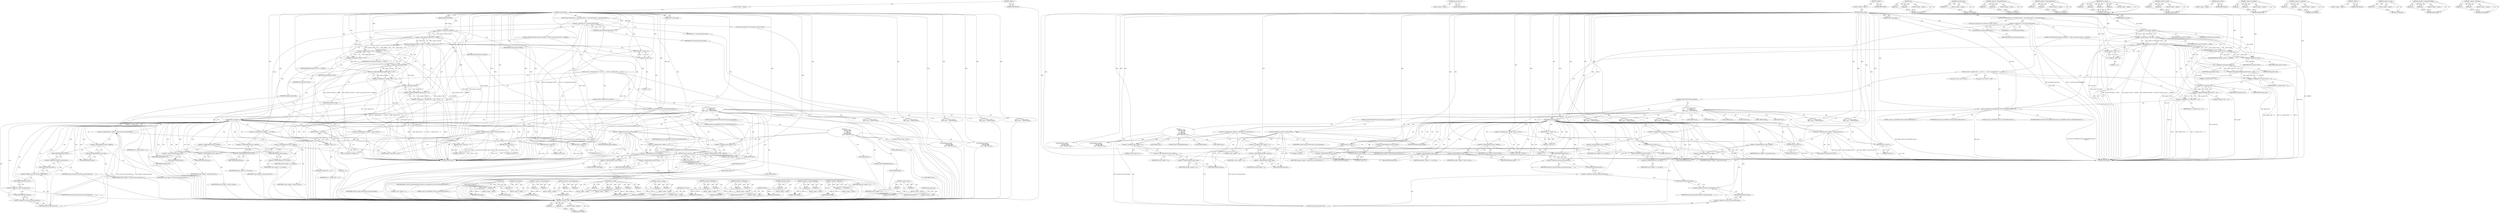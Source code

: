 digraph "&lt;operator&gt;.fieldAccess" {
vulnerable_189 [label=<(METHOD,&lt;operator&gt;.and)>];
vulnerable_190 [label=<(PARAM,p1)>];
vulnerable_191 [label=<(PARAM,p2)>];
vulnerable_192 [label=<(BLOCK,&lt;empty&gt;,&lt;empty&gt;)>];
vulnerable_193 [label=<(METHOD_RETURN,ANY)>];
vulnerable_217 [label=<(METHOD,smp_processor_id)>];
vulnerable_218 [label=<(BLOCK,&lt;empty&gt;,&lt;empty&gt;)>];
vulnerable_219 [label=<(METHOD_RETURN,ANY)>];
vulnerable_6 [label=<(METHOD,&lt;global&gt;)<SUB>1</SUB>>];
vulnerable_7 [label=<(BLOCK,&lt;empty&gt;,&lt;empty&gt;)<SUB>1</SUB>>];
vulnerable_8 [label=<(METHOD,simulate_rdhwr)<SUB>1</SUB>>];
vulnerable_9 [label=<(PARAM,struct pt_regs *regs)<SUB>1</SUB>>];
vulnerable_10 [label=<(PARAM,unsigned int opcode)<SUB>1</SUB>>];
vulnerable_11 [label=<(BLOCK,{
	struct thread_info *ti = task_thread_info(cu...,{
	struct thread_info *ti = task_thread_info(cu...)<SUB>2</SUB>>];
vulnerable_12 [label="<(LOCAL,struct thread_info* ti: thread_info*)<SUB>3</SUB>>"];
vulnerable_13 [label=<(&lt;operator&gt;.assignment,*ti = task_thread_info(current))<SUB>3</SUB>>];
vulnerable_14 [label=<(IDENTIFIER,ti,*ti = task_thread_info(current))<SUB>3</SUB>>];
vulnerable_15 [label=<(task_thread_info,task_thread_info(current))<SUB>3</SUB>>];
vulnerable_16 [label=<(IDENTIFIER,current,task_thread_info(current))<SUB>3</SUB>>];
vulnerable_17 [label=<(CONTROL_STRUCTURE,IF,if ((opcode &amp; OPCODE) == SPEC3 &amp;&amp; (opcode &amp; FUNC) == RDHWR))<SUB>5</SUB>>];
vulnerable_18 [label=<(&lt;operator&gt;.logicalAnd,(opcode &amp; OPCODE) == SPEC3 &amp;&amp; (opcode &amp; FUNC) =...)<SUB>5</SUB>>];
vulnerable_19 [label=<(&lt;operator&gt;.equals,(opcode &amp; OPCODE) == SPEC3)<SUB>5</SUB>>];
vulnerable_20 [label=<(&lt;operator&gt;.and,opcode &amp; OPCODE)<SUB>5</SUB>>];
vulnerable_21 [label=<(IDENTIFIER,opcode,opcode &amp; OPCODE)<SUB>5</SUB>>];
vulnerable_22 [label=<(IDENTIFIER,OPCODE,opcode &amp; OPCODE)<SUB>5</SUB>>];
vulnerable_23 [label=<(IDENTIFIER,SPEC3,(opcode &amp; OPCODE) == SPEC3)<SUB>5</SUB>>];
vulnerable_24 [label=<(&lt;operator&gt;.equals,(opcode &amp; FUNC) == RDHWR)<SUB>5</SUB>>];
vulnerable_25 [label=<(&lt;operator&gt;.and,opcode &amp; FUNC)<SUB>5</SUB>>];
vulnerable_26 [label=<(IDENTIFIER,opcode,opcode &amp; FUNC)<SUB>5</SUB>>];
vulnerable_27 [label=<(IDENTIFIER,FUNC,opcode &amp; FUNC)<SUB>5</SUB>>];
vulnerable_28 [label=<(IDENTIFIER,RDHWR,(opcode &amp; FUNC) == RDHWR)<SUB>5</SUB>>];
vulnerable_29 [label=<(BLOCK,{
 		int rd = (opcode &amp; RD) &gt;&gt; 11;
 		int rt = ...,{
 		int rd = (opcode &amp; RD) &gt;&gt; 11;
 		int rt = ...)<SUB>5</SUB>>];
vulnerable_30 [label="<(LOCAL,int rd: int)<SUB>6</SUB>>"];
vulnerable_31 [label=<(&lt;operator&gt;.assignment,rd = (opcode &amp; RD) &gt;&gt; 11)<SUB>6</SUB>>];
vulnerable_32 [label=<(IDENTIFIER,rd,rd = (opcode &amp; RD) &gt;&gt; 11)<SUB>6</SUB>>];
vulnerable_33 [label=<(&lt;operator&gt;.arithmeticShiftRight,(opcode &amp; RD) &gt;&gt; 11)<SUB>6</SUB>>];
vulnerable_34 [label=<(&lt;operator&gt;.and,opcode &amp; RD)<SUB>6</SUB>>];
vulnerable_35 [label=<(IDENTIFIER,opcode,opcode &amp; RD)<SUB>6</SUB>>];
vulnerable_36 [label=<(IDENTIFIER,RD,opcode &amp; RD)<SUB>6</SUB>>];
vulnerable_37 [label=<(LITERAL,11,(opcode &amp; RD) &gt;&gt; 11)<SUB>6</SUB>>];
vulnerable_38 [label="<(LOCAL,int rt: int)<SUB>7</SUB>>"];
vulnerable_39 [label=<(&lt;operator&gt;.assignment,rt = (opcode &amp; RT) &gt;&gt; 16)<SUB>7</SUB>>];
vulnerable_40 [label=<(IDENTIFIER,rt,rt = (opcode &amp; RT) &gt;&gt; 16)<SUB>7</SUB>>];
vulnerable_41 [label=<(&lt;operator&gt;.arithmeticShiftRight,(opcode &amp; RT) &gt;&gt; 16)<SUB>7</SUB>>];
vulnerable_42 [label=<(&lt;operator&gt;.and,opcode &amp; RT)<SUB>7</SUB>>];
vulnerable_43 [label=<(IDENTIFIER,opcode,opcode &amp; RT)<SUB>7</SUB>>];
vulnerable_44 [label=<(IDENTIFIER,RT,opcode &amp; RT)<SUB>7</SUB>>];
vulnerable_45 [label=<(LITERAL,16,(opcode &amp; RT) &gt;&gt; 16)<SUB>7</SUB>>];
vulnerable_46 [label=<(perf_sw_event,perf_sw_event(PERF_COUNT_SW_EMULATION_FAULTS,
	...)<SUB>8</SUB>>];
vulnerable_47 [label=<(IDENTIFIER,PERF_COUNT_SW_EMULATION_FAULTS,perf_sw_event(PERF_COUNT_SW_EMULATION_FAULTS,
	...)<SUB>8</SUB>>];
vulnerable_48 [label=<(LITERAL,1,perf_sw_event(PERF_COUNT_SW_EMULATION_FAULTS,
	...)<SUB>9</SUB>>];
vulnerable_49 [label=<(LITERAL,0,perf_sw_event(PERF_COUNT_SW_EMULATION_FAULTS,
	...)<SUB>9</SUB>>];
vulnerable_50 [label=<(IDENTIFIER,regs,perf_sw_event(PERF_COUNT_SW_EMULATION_FAULTS,
	...)<SUB>9</SUB>>];
vulnerable_51 [label=<(LITERAL,0,perf_sw_event(PERF_COUNT_SW_EMULATION_FAULTS,
	...)<SUB>9</SUB>>];
vulnerable_52 [label=<(CONTROL_STRUCTURE,SWITCH,switch(rd))<SUB>10</SUB>>];
vulnerable_53 [label=<(IDENTIFIER,rd,switch(rd))<SUB>10</SUB>>];
vulnerable_54 [label="<(BLOCK,{
 		case 0:		/* CPU number */
 			regs-&gt;regs[r...,{
 		case 0:		/* CPU number */
 			regs-&gt;regs[r...)<SUB>10</SUB>>"];
vulnerable_55 [label=<(JUMP_TARGET,case)<SUB>11</SUB>>];
vulnerable_56 [label="<(LITERAL,0,{
 		case 0:		/* CPU number */
 			regs-&gt;regs[r...)<SUB>11</SUB>>"];
vulnerable_57 [label=<(&lt;operator&gt;.assignment,regs-&gt;regs[rt] = smp_processor_id())<SUB>12</SUB>>];
vulnerable_58 [label=<(&lt;operator&gt;.indirectIndexAccess,regs-&gt;regs[rt])<SUB>12</SUB>>];
vulnerable_59 [label=<(&lt;operator&gt;.indirectFieldAccess,regs-&gt;regs)<SUB>12</SUB>>];
vulnerable_60 [label=<(IDENTIFIER,regs,regs-&gt;regs[rt] = smp_processor_id())<SUB>12</SUB>>];
vulnerable_61 [label=<(FIELD_IDENTIFIER,regs,regs)<SUB>12</SUB>>];
vulnerable_62 [label=<(IDENTIFIER,rt,regs-&gt;regs[rt] = smp_processor_id())<SUB>12</SUB>>];
vulnerable_63 [label=<(smp_processor_id,smp_processor_id())<SUB>12</SUB>>];
vulnerable_64 [label=<(RETURN,return 0;,return 0;)<SUB>13</SUB>>];
vulnerable_65 [label=<(LITERAL,0,return 0;)<SUB>13</SUB>>];
vulnerable_66 [label=<(JUMP_TARGET,case)<SUB>14</SUB>>];
vulnerable_67 [label="<(LITERAL,1,{
 		case 0:		/* CPU number */
 			regs-&gt;regs[r...)<SUB>14</SUB>>"];
vulnerable_68 [label=<(&lt;operator&gt;.assignment,regs-&gt;regs[rt] = min(current_cpu_data.dcache.li...)<SUB>15</SUB>>];
vulnerable_69 [label=<(&lt;operator&gt;.indirectIndexAccess,regs-&gt;regs[rt])<SUB>15</SUB>>];
vulnerable_70 [label=<(&lt;operator&gt;.indirectFieldAccess,regs-&gt;regs)<SUB>15</SUB>>];
vulnerable_71 [label=<(IDENTIFIER,regs,regs-&gt;regs[rt] = min(current_cpu_data.dcache.li...)<SUB>15</SUB>>];
vulnerable_72 [label=<(FIELD_IDENTIFIER,regs,regs)<SUB>15</SUB>>];
vulnerable_73 [label=<(IDENTIFIER,rt,regs-&gt;regs[rt] = min(current_cpu_data.dcache.li...)<SUB>15</SUB>>];
vulnerable_74 [label=<(min,min(current_cpu_data.dcache.linesz,
					     c...)<SUB>15</SUB>>];
vulnerable_75 [label=<(&lt;operator&gt;.fieldAccess,current_cpu_data.dcache.linesz)<SUB>15</SUB>>];
vulnerable_76 [label=<(&lt;operator&gt;.fieldAccess,current_cpu_data.dcache)<SUB>15</SUB>>];
vulnerable_77 [label=<(IDENTIFIER,current_cpu_data,min(current_cpu_data.dcache.linesz,
					     c...)<SUB>15</SUB>>];
vulnerable_78 [label=<(FIELD_IDENTIFIER,dcache,dcache)<SUB>15</SUB>>];
vulnerable_79 [label=<(FIELD_IDENTIFIER,linesz,linesz)<SUB>15</SUB>>];
vulnerable_80 [label=<(&lt;operator&gt;.fieldAccess,current_cpu_data.icache.linesz)<SUB>16</SUB>>];
vulnerable_81 [label=<(&lt;operator&gt;.fieldAccess,current_cpu_data.icache)<SUB>16</SUB>>];
vulnerable_82 [label=<(IDENTIFIER,current_cpu_data,min(current_cpu_data.dcache.linesz,
					     c...)<SUB>16</SUB>>];
vulnerable_83 [label=<(FIELD_IDENTIFIER,icache,icache)<SUB>16</SUB>>];
vulnerable_84 [label=<(FIELD_IDENTIFIER,linesz,linesz)<SUB>16</SUB>>];
vulnerable_85 [label=<(RETURN,return 0;,return 0;)<SUB>17</SUB>>];
vulnerable_86 [label=<(LITERAL,0,return 0;)<SUB>17</SUB>>];
vulnerable_87 [label=<(JUMP_TARGET,case)<SUB>18</SUB>>];
vulnerable_88 [label="<(LITERAL,2,{
 		case 0:		/* CPU number */
 			regs-&gt;regs[r...)<SUB>18</SUB>>"];
vulnerable_89 [label=<(&lt;operator&gt;.assignment,regs-&gt;regs[rt] = read_c0_count())<SUB>19</SUB>>];
vulnerable_90 [label=<(&lt;operator&gt;.indirectIndexAccess,regs-&gt;regs[rt])<SUB>19</SUB>>];
vulnerable_91 [label=<(&lt;operator&gt;.indirectFieldAccess,regs-&gt;regs)<SUB>19</SUB>>];
vulnerable_92 [label=<(IDENTIFIER,regs,regs-&gt;regs[rt] = read_c0_count())<SUB>19</SUB>>];
vulnerable_93 [label=<(FIELD_IDENTIFIER,regs,regs)<SUB>19</SUB>>];
vulnerable_94 [label=<(IDENTIFIER,rt,regs-&gt;regs[rt] = read_c0_count())<SUB>19</SUB>>];
vulnerable_95 [label=<(read_c0_count,read_c0_count())<SUB>19</SUB>>];
vulnerable_96 [label=<(RETURN,return 0;,return 0;)<SUB>20</SUB>>];
vulnerable_97 [label=<(LITERAL,0,return 0;)<SUB>20</SUB>>];
vulnerable_98 [label=<(JUMP_TARGET,case)<SUB>21</SUB>>];
vulnerable_99 [label="<(LITERAL,3,{
 		case 0:		/* CPU number */
 			regs-&gt;regs[r...)<SUB>21</SUB>>"];
vulnerable_100 [label=<(CONTROL_STRUCTURE,SWITCH,switch(current_cpu_data.cputype))<SUB>22</SUB>>];
vulnerable_101 [label=<(&lt;operator&gt;.fieldAccess,current_cpu_data.cputype)<SUB>22</SUB>>];
vulnerable_102 [label=<(IDENTIFIER,current_cpu_data,switch(current_cpu_data.cputype))<SUB>22</SUB>>];
vulnerable_103 [label=<(FIELD_IDENTIFIER,cputype,cputype)<SUB>22</SUB>>];
vulnerable_104 [label="<(BLOCK,{
			case CPU_20KC:
			case CPU_25KF:
				regs-...,{
			case CPU_20KC:
			case CPU_25KF:
				regs-...)<SUB>22</SUB>>"];
vulnerable_105 [label=<(JUMP_TARGET,case)<SUB>23</SUB>>];
vulnerable_106 [label="<(IDENTIFIER,CPU_20KC,{
			case CPU_20KC:
			case CPU_25KF:
				regs-...)<SUB>23</SUB>>"];
vulnerable_107 [label=<(JUMP_TARGET,case)<SUB>24</SUB>>];
vulnerable_108 [label="<(IDENTIFIER,CPU_25KF,{
			case CPU_20KC:
			case CPU_25KF:
				regs-...)<SUB>24</SUB>>"];
vulnerable_109 [label=<(&lt;operator&gt;.assignment,regs-&gt;regs[rt] = 1)<SUB>25</SUB>>];
vulnerable_110 [label=<(&lt;operator&gt;.indirectIndexAccess,regs-&gt;regs[rt])<SUB>25</SUB>>];
vulnerable_111 [label=<(&lt;operator&gt;.indirectFieldAccess,regs-&gt;regs)<SUB>25</SUB>>];
vulnerable_112 [label=<(IDENTIFIER,regs,regs-&gt;regs[rt] = 1)<SUB>25</SUB>>];
vulnerable_113 [label=<(FIELD_IDENTIFIER,regs,regs)<SUB>25</SUB>>];
vulnerable_114 [label=<(IDENTIFIER,rt,regs-&gt;regs[rt] = 1)<SUB>25</SUB>>];
vulnerable_115 [label=<(LITERAL,1,regs-&gt;regs[rt] = 1)<SUB>25</SUB>>];
vulnerable_116 [label=<(CONTROL_STRUCTURE,BREAK,break;)<SUB>26</SUB>>];
vulnerable_117 [label=<(JUMP_TARGET,default)<SUB>27</SUB>>];
vulnerable_118 [label=<(&lt;operator&gt;.assignment,regs-&gt;regs[rt] = 2)<SUB>28</SUB>>];
vulnerable_119 [label=<(&lt;operator&gt;.indirectIndexAccess,regs-&gt;regs[rt])<SUB>28</SUB>>];
vulnerable_120 [label=<(&lt;operator&gt;.indirectFieldAccess,regs-&gt;regs)<SUB>28</SUB>>];
vulnerable_121 [label=<(IDENTIFIER,regs,regs-&gt;regs[rt] = 2)<SUB>28</SUB>>];
vulnerable_122 [label=<(FIELD_IDENTIFIER,regs,regs)<SUB>28</SUB>>];
vulnerable_123 [label=<(IDENTIFIER,rt,regs-&gt;regs[rt] = 2)<SUB>28</SUB>>];
vulnerable_124 [label=<(LITERAL,2,regs-&gt;regs[rt] = 2)<SUB>28</SUB>>];
vulnerable_125 [label=<(RETURN,return 0;,return 0;)<SUB>30</SUB>>];
vulnerable_126 [label=<(LITERAL,0,return 0;)<SUB>30</SUB>>];
vulnerable_127 [label=<(JUMP_TARGET,case)<SUB>31</SUB>>];
vulnerable_128 [label="<(LITERAL,29,{
 		case 0:		/* CPU number */
 			regs-&gt;regs[r...)<SUB>31</SUB>>"];
vulnerable_129 [label=<(&lt;operator&gt;.assignment,regs-&gt;regs[rt] = ti-&gt;tp_value)<SUB>32</SUB>>];
vulnerable_130 [label=<(&lt;operator&gt;.indirectIndexAccess,regs-&gt;regs[rt])<SUB>32</SUB>>];
vulnerable_131 [label=<(&lt;operator&gt;.indirectFieldAccess,regs-&gt;regs)<SUB>32</SUB>>];
vulnerable_132 [label=<(IDENTIFIER,regs,regs-&gt;regs[rt] = ti-&gt;tp_value)<SUB>32</SUB>>];
vulnerable_133 [label=<(FIELD_IDENTIFIER,regs,regs)<SUB>32</SUB>>];
vulnerable_134 [label=<(IDENTIFIER,rt,regs-&gt;regs[rt] = ti-&gt;tp_value)<SUB>32</SUB>>];
vulnerable_135 [label=<(&lt;operator&gt;.indirectFieldAccess,ti-&gt;tp_value)<SUB>32</SUB>>];
vulnerable_136 [label=<(IDENTIFIER,ti,regs-&gt;regs[rt] = ti-&gt;tp_value)<SUB>32</SUB>>];
vulnerable_137 [label=<(FIELD_IDENTIFIER,tp_value,tp_value)<SUB>32</SUB>>];
vulnerable_138 [label=<(RETURN,return 0;,return 0;)<SUB>33</SUB>>];
vulnerable_139 [label=<(LITERAL,0,return 0;)<SUB>33</SUB>>];
vulnerable_140 [label=<(JUMP_TARGET,default)<SUB>34</SUB>>];
vulnerable_141 [label=<(RETURN,return -1;,return -1;)<SUB>35</SUB>>];
vulnerable_142 [label=<(&lt;operator&gt;.minus,-1)<SUB>35</SUB>>];
vulnerable_143 [label=<(LITERAL,1,-1)<SUB>35</SUB>>];
vulnerable_144 [label=<(RETURN,return -1;,return -1;)<SUB>40</SUB>>];
vulnerable_145 [label=<(&lt;operator&gt;.minus,-1)<SUB>40</SUB>>];
vulnerable_146 [label=<(LITERAL,1,-1)<SUB>40</SUB>>];
vulnerable_147 [label=<(METHOD_RETURN,int)<SUB>1</SUB>>];
vulnerable_149 [label=<(METHOD_RETURN,ANY)<SUB>1</SUB>>];
vulnerable_220 [label=<(METHOD,min)>];
vulnerable_221 [label=<(PARAM,p1)>];
vulnerable_222 [label=<(PARAM,p2)>];
vulnerable_223 [label=<(BLOCK,&lt;empty&gt;,&lt;empty&gt;)>];
vulnerable_224 [label=<(METHOD_RETURN,ANY)>];
vulnerable_175 [label=<(METHOD,task_thread_info)>];
vulnerable_176 [label=<(PARAM,p1)>];
vulnerable_177 [label=<(BLOCK,&lt;empty&gt;,&lt;empty&gt;)>];
vulnerable_178 [label=<(METHOD_RETURN,ANY)>];
vulnerable_212 [label=<(METHOD,&lt;operator&gt;.indirectFieldAccess)>];
vulnerable_213 [label=<(PARAM,p1)>];
vulnerable_214 [label=<(PARAM,p2)>];
vulnerable_215 [label=<(BLOCK,&lt;empty&gt;,&lt;empty&gt;)>];
vulnerable_216 [label=<(METHOD_RETURN,ANY)>];
vulnerable_207 [label=<(METHOD,&lt;operator&gt;.indirectIndexAccess)>];
vulnerable_208 [label=<(PARAM,p1)>];
vulnerable_209 [label=<(PARAM,p2)>];
vulnerable_210 [label=<(BLOCK,&lt;empty&gt;,&lt;empty&gt;)>];
vulnerable_211 [label=<(METHOD_RETURN,ANY)>];
vulnerable_199 [label=<(METHOD,perf_sw_event)>];
vulnerable_200 [label=<(PARAM,p1)>];
vulnerable_201 [label=<(PARAM,p2)>];
vulnerable_202 [label=<(PARAM,p3)>];
vulnerable_203 [label=<(PARAM,p4)>];
vulnerable_204 [label=<(PARAM,p5)>];
vulnerable_205 [label=<(BLOCK,&lt;empty&gt;,&lt;empty&gt;)>];
vulnerable_206 [label=<(METHOD_RETURN,ANY)>];
vulnerable_184 [label=<(METHOD,&lt;operator&gt;.equals)>];
vulnerable_185 [label=<(PARAM,p1)>];
vulnerable_186 [label=<(PARAM,p2)>];
vulnerable_187 [label=<(BLOCK,&lt;empty&gt;,&lt;empty&gt;)>];
vulnerable_188 [label=<(METHOD_RETURN,ANY)>];
vulnerable_230 [label=<(METHOD,read_c0_count)>];
vulnerable_231 [label=<(BLOCK,&lt;empty&gt;,&lt;empty&gt;)>];
vulnerable_232 [label=<(METHOD_RETURN,ANY)>];
vulnerable_179 [label=<(METHOD,&lt;operator&gt;.logicalAnd)>];
vulnerable_180 [label=<(PARAM,p1)>];
vulnerable_181 [label=<(PARAM,p2)>];
vulnerable_182 [label=<(BLOCK,&lt;empty&gt;,&lt;empty&gt;)>];
vulnerable_183 [label=<(METHOD_RETURN,ANY)>];
vulnerable_170 [label=<(METHOD,&lt;operator&gt;.assignment)>];
vulnerable_171 [label=<(PARAM,p1)>];
vulnerable_172 [label=<(PARAM,p2)>];
vulnerable_173 [label=<(BLOCK,&lt;empty&gt;,&lt;empty&gt;)>];
vulnerable_174 [label=<(METHOD_RETURN,ANY)>];
vulnerable_164 [label=<(METHOD,&lt;global&gt;)<SUB>1</SUB>>];
vulnerable_165 [label=<(BLOCK,&lt;empty&gt;,&lt;empty&gt;)>];
vulnerable_166 [label=<(METHOD_RETURN,ANY)>];
vulnerable_233 [label=<(METHOD,&lt;operator&gt;.minus)>];
vulnerable_234 [label=<(PARAM,p1)>];
vulnerable_235 [label=<(BLOCK,&lt;empty&gt;,&lt;empty&gt;)>];
vulnerable_236 [label=<(METHOD_RETURN,ANY)>];
vulnerable_194 [label=<(METHOD,&lt;operator&gt;.arithmeticShiftRight)>];
vulnerable_195 [label=<(PARAM,p1)>];
vulnerable_196 [label=<(PARAM,p2)>];
vulnerable_197 [label=<(BLOCK,&lt;empty&gt;,&lt;empty&gt;)>];
vulnerable_198 [label=<(METHOD_RETURN,ANY)>];
vulnerable_225 [label=<(METHOD,&lt;operator&gt;.fieldAccess)>];
vulnerable_226 [label=<(PARAM,p1)>];
vulnerable_227 [label=<(PARAM,p2)>];
vulnerable_228 [label=<(BLOCK,&lt;empty&gt;,&lt;empty&gt;)>];
vulnerable_229 [label=<(METHOD_RETURN,ANY)>];
fixed_188 [label=<(METHOD,&lt;operator&gt;.and)>];
fixed_189 [label=<(PARAM,p1)>];
fixed_190 [label=<(PARAM,p2)>];
fixed_191 [label=<(BLOCK,&lt;empty&gt;,&lt;empty&gt;)>];
fixed_192 [label=<(METHOD_RETURN,ANY)>];
fixed_215 [label=<(METHOD,smp_processor_id)>];
fixed_216 [label=<(BLOCK,&lt;empty&gt;,&lt;empty&gt;)>];
fixed_217 [label=<(METHOD_RETURN,ANY)>];
fixed_6 [label=<(METHOD,&lt;global&gt;)<SUB>1</SUB>>];
fixed_7 [label=<(BLOCK,&lt;empty&gt;,&lt;empty&gt;)<SUB>1</SUB>>];
fixed_8 [label=<(METHOD,simulate_rdhwr)<SUB>1</SUB>>];
fixed_9 [label=<(PARAM,struct pt_regs *regs)<SUB>1</SUB>>];
fixed_10 [label=<(PARAM,unsigned int opcode)<SUB>1</SUB>>];
fixed_11 [label=<(BLOCK,{
	struct thread_info *ti = task_thread_info(cu...,{
	struct thread_info *ti = task_thread_info(cu...)<SUB>2</SUB>>];
fixed_12 [label="<(LOCAL,struct thread_info* ti: thread_info*)<SUB>3</SUB>>"];
fixed_13 [label=<(&lt;operator&gt;.assignment,*ti = task_thread_info(current))<SUB>3</SUB>>];
fixed_14 [label=<(IDENTIFIER,ti,*ti = task_thread_info(current))<SUB>3</SUB>>];
fixed_15 [label=<(task_thread_info,task_thread_info(current))<SUB>3</SUB>>];
fixed_16 [label=<(IDENTIFIER,current,task_thread_info(current))<SUB>3</SUB>>];
fixed_17 [label=<(CONTROL_STRUCTURE,IF,if ((opcode &amp; OPCODE) == SPEC3 &amp;&amp; (opcode &amp; FUNC) == RDHWR))<SUB>5</SUB>>];
fixed_18 [label=<(&lt;operator&gt;.logicalAnd,(opcode &amp; OPCODE) == SPEC3 &amp;&amp; (opcode &amp; FUNC) =...)<SUB>5</SUB>>];
fixed_19 [label=<(&lt;operator&gt;.equals,(opcode &amp; OPCODE) == SPEC3)<SUB>5</SUB>>];
fixed_20 [label=<(&lt;operator&gt;.and,opcode &amp; OPCODE)<SUB>5</SUB>>];
fixed_21 [label=<(IDENTIFIER,opcode,opcode &amp; OPCODE)<SUB>5</SUB>>];
fixed_22 [label=<(IDENTIFIER,OPCODE,opcode &amp; OPCODE)<SUB>5</SUB>>];
fixed_23 [label=<(IDENTIFIER,SPEC3,(opcode &amp; OPCODE) == SPEC3)<SUB>5</SUB>>];
fixed_24 [label=<(&lt;operator&gt;.equals,(opcode &amp; FUNC) == RDHWR)<SUB>5</SUB>>];
fixed_25 [label=<(&lt;operator&gt;.and,opcode &amp; FUNC)<SUB>5</SUB>>];
fixed_26 [label=<(IDENTIFIER,opcode,opcode &amp; FUNC)<SUB>5</SUB>>];
fixed_27 [label=<(IDENTIFIER,FUNC,opcode &amp; FUNC)<SUB>5</SUB>>];
fixed_28 [label=<(IDENTIFIER,RDHWR,(opcode &amp; FUNC) == RDHWR)<SUB>5</SUB>>];
fixed_29 [label=<(BLOCK,{
 		int rd = (opcode &amp; RD) &gt;&gt; 11;
 		int rt = ...,{
 		int rd = (opcode &amp; RD) &gt;&gt; 11;
 		int rt = ...)<SUB>5</SUB>>];
fixed_30 [label="<(LOCAL,int rd: int)<SUB>6</SUB>>"];
fixed_31 [label=<(&lt;operator&gt;.assignment,rd = (opcode &amp; RD) &gt;&gt; 11)<SUB>6</SUB>>];
fixed_32 [label=<(IDENTIFIER,rd,rd = (opcode &amp; RD) &gt;&gt; 11)<SUB>6</SUB>>];
fixed_33 [label=<(&lt;operator&gt;.arithmeticShiftRight,(opcode &amp; RD) &gt;&gt; 11)<SUB>6</SUB>>];
fixed_34 [label=<(&lt;operator&gt;.and,opcode &amp; RD)<SUB>6</SUB>>];
fixed_35 [label=<(IDENTIFIER,opcode,opcode &amp; RD)<SUB>6</SUB>>];
fixed_36 [label=<(IDENTIFIER,RD,opcode &amp; RD)<SUB>6</SUB>>];
fixed_37 [label=<(LITERAL,11,(opcode &amp; RD) &gt;&gt; 11)<SUB>6</SUB>>];
fixed_38 [label="<(LOCAL,int rt: int)<SUB>7</SUB>>"];
fixed_39 [label=<(&lt;operator&gt;.assignment,rt = (opcode &amp; RT) &gt;&gt; 16)<SUB>7</SUB>>];
fixed_40 [label=<(IDENTIFIER,rt,rt = (opcode &amp; RT) &gt;&gt; 16)<SUB>7</SUB>>];
fixed_41 [label=<(&lt;operator&gt;.arithmeticShiftRight,(opcode &amp; RT) &gt;&gt; 16)<SUB>7</SUB>>];
fixed_42 [label=<(&lt;operator&gt;.and,opcode &amp; RT)<SUB>7</SUB>>];
fixed_43 [label=<(IDENTIFIER,opcode,opcode &amp; RT)<SUB>7</SUB>>];
fixed_44 [label=<(IDENTIFIER,RT,opcode &amp; RT)<SUB>7</SUB>>];
fixed_45 [label=<(LITERAL,16,(opcode &amp; RT) &gt;&gt; 16)<SUB>7</SUB>>];
fixed_46 [label=<(perf_sw_event,perf_sw_event(PERF_COUNT_SW_EMULATION_FAULTS,
	...)<SUB>8</SUB>>];
fixed_47 [label=<(IDENTIFIER,PERF_COUNT_SW_EMULATION_FAULTS,perf_sw_event(PERF_COUNT_SW_EMULATION_FAULTS,
	...)<SUB>8</SUB>>];
fixed_48 [label=<(LITERAL,1,perf_sw_event(PERF_COUNT_SW_EMULATION_FAULTS,
	...)<SUB>9</SUB>>];
fixed_49 [label=<(IDENTIFIER,regs,perf_sw_event(PERF_COUNT_SW_EMULATION_FAULTS,
	...)<SUB>9</SUB>>];
fixed_50 [label=<(LITERAL,0,perf_sw_event(PERF_COUNT_SW_EMULATION_FAULTS,
	...)<SUB>9</SUB>>];
fixed_51 [label=<(CONTROL_STRUCTURE,SWITCH,switch(rd))<SUB>10</SUB>>];
fixed_52 [label=<(IDENTIFIER,rd,switch(rd))<SUB>10</SUB>>];
fixed_53 [label="<(BLOCK,{
 		case 0:		/* CPU number */
 			regs-&gt;regs[r...,{
 		case 0:		/* CPU number */
 			regs-&gt;regs[r...)<SUB>10</SUB>>"];
fixed_54 [label=<(JUMP_TARGET,case)<SUB>11</SUB>>];
fixed_55 [label="<(LITERAL,0,{
 		case 0:		/* CPU number */
 			regs-&gt;regs[r...)<SUB>11</SUB>>"];
fixed_56 [label=<(&lt;operator&gt;.assignment,regs-&gt;regs[rt] = smp_processor_id())<SUB>12</SUB>>];
fixed_57 [label=<(&lt;operator&gt;.indirectIndexAccess,regs-&gt;regs[rt])<SUB>12</SUB>>];
fixed_58 [label=<(&lt;operator&gt;.indirectFieldAccess,regs-&gt;regs)<SUB>12</SUB>>];
fixed_59 [label=<(IDENTIFIER,regs,regs-&gt;regs[rt] = smp_processor_id())<SUB>12</SUB>>];
fixed_60 [label=<(FIELD_IDENTIFIER,regs,regs)<SUB>12</SUB>>];
fixed_61 [label=<(IDENTIFIER,rt,regs-&gt;regs[rt] = smp_processor_id())<SUB>12</SUB>>];
fixed_62 [label=<(smp_processor_id,smp_processor_id())<SUB>12</SUB>>];
fixed_63 [label=<(RETURN,return 0;,return 0;)<SUB>13</SUB>>];
fixed_64 [label=<(LITERAL,0,return 0;)<SUB>13</SUB>>];
fixed_65 [label=<(JUMP_TARGET,case)<SUB>14</SUB>>];
fixed_66 [label="<(LITERAL,1,{
 		case 0:		/* CPU number */
 			regs-&gt;regs[r...)<SUB>14</SUB>>"];
fixed_67 [label=<(&lt;operator&gt;.assignment,regs-&gt;regs[rt] = min(current_cpu_data.dcache.li...)<SUB>15</SUB>>];
fixed_68 [label=<(&lt;operator&gt;.indirectIndexAccess,regs-&gt;regs[rt])<SUB>15</SUB>>];
fixed_69 [label=<(&lt;operator&gt;.indirectFieldAccess,regs-&gt;regs)<SUB>15</SUB>>];
fixed_70 [label=<(IDENTIFIER,regs,regs-&gt;regs[rt] = min(current_cpu_data.dcache.li...)<SUB>15</SUB>>];
fixed_71 [label=<(FIELD_IDENTIFIER,regs,regs)<SUB>15</SUB>>];
fixed_72 [label=<(IDENTIFIER,rt,regs-&gt;regs[rt] = min(current_cpu_data.dcache.li...)<SUB>15</SUB>>];
fixed_73 [label=<(min,min(current_cpu_data.dcache.linesz,
					     c...)<SUB>15</SUB>>];
fixed_74 [label=<(&lt;operator&gt;.fieldAccess,current_cpu_data.dcache.linesz)<SUB>15</SUB>>];
fixed_75 [label=<(&lt;operator&gt;.fieldAccess,current_cpu_data.dcache)<SUB>15</SUB>>];
fixed_76 [label=<(IDENTIFIER,current_cpu_data,min(current_cpu_data.dcache.linesz,
					     c...)<SUB>15</SUB>>];
fixed_77 [label=<(FIELD_IDENTIFIER,dcache,dcache)<SUB>15</SUB>>];
fixed_78 [label=<(FIELD_IDENTIFIER,linesz,linesz)<SUB>15</SUB>>];
fixed_79 [label=<(&lt;operator&gt;.fieldAccess,current_cpu_data.icache.linesz)<SUB>16</SUB>>];
fixed_80 [label=<(&lt;operator&gt;.fieldAccess,current_cpu_data.icache)<SUB>16</SUB>>];
fixed_81 [label=<(IDENTIFIER,current_cpu_data,min(current_cpu_data.dcache.linesz,
					     c...)<SUB>16</SUB>>];
fixed_82 [label=<(FIELD_IDENTIFIER,icache,icache)<SUB>16</SUB>>];
fixed_83 [label=<(FIELD_IDENTIFIER,linesz,linesz)<SUB>16</SUB>>];
fixed_84 [label=<(RETURN,return 0;,return 0;)<SUB>17</SUB>>];
fixed_85 [label=<(LITERAL,0,return 0;)<SUB>17</SUB>>];
fixed_86 [label=<(JUMP_TARGET,case)<SUB>18</SUB>>];
fixed_87 [label="<(LITERAL,2,{
 		case 0:		/* CPU number */
 			regs-&gt;regs[r...)<SUB>18</SUB>>"];
fixed_88 [label=<(&lt;operator&gt;.assignment,regs-&gt;regs[rt] = read_c0_count())<SUB>19</SUB>>];
fixed_89 [label=<(&lt;operator&gt;.indirectIndexAccess,regs-&gt;regs[rt])<SUB>19</SUB>>];
fixed_90 [label=<(&lt;operator&gt;.indirectFieldAccess,regs-&gt;regs)<SUB>19</SUB>>];
fixed_91 [label=<(IDENTIFIER,regs,regs-&gt;regs[rt] = read_c0_count())<SUB>19</SUB>>];
fixed_92 [label=<(FIELD_IDENTIFIER,regs,regs)<SUB>19</SUB>>];
fixed_93 [label=<(IDENTIFIER,rt,regs-&gt;regs[rt] = read_c0_count())<SUB>19</SUB>>];
fixed_94 [label=<(read_c0_count,read_c0_count())<SUB>19</SUB>>];
fixed_95 [label=<(RETURN,return 0;,return 0;)<SUB>20</SUB>>];
fixed_96 [label=<(LITERAL,0,return 0;)<SUB>20</SUB>>];
fixed_97 [label=<(JUMP_TARGET,case)<SUB>21</SUB>>];
fixed_98 [label="<(LITERAL,3,{
 		case 0:		/* CPU number */
 			regs-&gt;regs[r...)<SUB>21</SUB>>"];
fixed_99 [label=<(CONTROL_STRUCTURE,SWITCH,switch(current_cpu_data.cputype))<SUB>22</SUB>>];
fixed_100 [label=<(&lt;operator&gt;.fieldAccess,current_cpu_data.cputype)<SUB>22</SUB>>];
fixed_101 [label=<(IDENTIFIER,current_cpu_data,switch(current_cpu_data.cputype))<SUB>22</SUB>>];
fixed_102 [label=<(FIELD_IDENTIFIER,cputype,cputype)<SUB>22</SUB>>];
fixed_103 [label="<(BLOCK,{
			case CPU_20KC:
			case CPU_25KF:
				regs-...,{
			case CPU_20KC:
			case CPU_25KF:
				regs-...)<SUB>22</SUB>>"];
fixed_104 [label=<(JUMP_TARGET,case)<SUB>23</SUB>>];
fixed_105 [label="<(IDENTIFIER,CPU_20KC,{
			case CPU_20KC:
			case CPU_25KF:
				regs-...)<SUB>23</SUB>>"];
fixed_106 [label=<(JUMP_TARGET,case)<SUB>24</SUB>>];
fixed_107 [label="<(IDENTIFIER,CPU_25KF,{
			case CPU_20KC:
			case CPU_25KF:
				regs-...)<SUB>24</SUB>>"];
fixed_108 [label=<(&lt;operator&gt;.assignment,regs-&gt;regs[rt] = 1)<SUB>25</SUB>>];
fixed_109 [label=<(&lt;operator&gt;.indirectIndexAccess,regs-&gt;regs[rt])<SUB>25</SUB>>];
fixed_110 [label=<(&lt;operator&gt;.indirectFieldAccess,regs-&gt;regs)<SUB>25</SUB>>];
fixed_111 [label=<(IDENTIFIER,regs,regs-&gt;regs[rt] = 1)<SUB>25</SUB>>];
fixed_112 [label=<(FIELD_IDENTIFIER,regs,regs)<SUB>25</SUB>>];
fixed_113 [label=<(IDENTIFIER,rt,regs-&gt;regs[rt] = 1)<SUB>25</SUB>>];
fixed_114 [label=<(LITERAL,1,regs-&gt;regs[rt] = 1)<SUB>25</SUB>>];
fixed_115 [label=<(CONTROL_STRUCTURE,BREAK,break;)<SUB>26</SUB>>];
fixed_116 [label=<(JUMP_TARGET,default)<SUB>27</SUB>>];
fixed_117 [label=<(&lt;operator&gt;.assignment,regs-&gt;regs[rt] = 2)<SUB>28</SUB>>];
fixed_118 [label=<(&lt;operator&gt;.indirectIndexAccess,regs-&gt;regs[rt])<SUB>28</SUB>>];
fixed_119 [label=<(&lt;operator&gt;.indirectFieldAccess,regs-&gt;regs)<SUB>28</SUB>>];
fixed_120 [label=<(IDENTIFIER,regs,regs-&gt;regs[rt] = 2)<SUB>28</SUB>>];
fixed_121 [label=<(FIELD_IDENTIFIER,regs,regs)<SUB>28</SUB>>];
fixed_122 [label=<(IDENTIFIER,rt,regs-&gt;regs[rt] = 2)<SUB>28</SUB>>];
fixed_123 [label=<(LITERAL,2,regs-&gt;regs[rt] = 2)<SUB>28</SUB>>];
fixed_124 [label=<(RETURN,return 0;,return 0;)<SUB>30</SUB>>];
fixed_125 [label=<(LITERAL,0,return 0;)<SUB>30</SUB>>];
fixed_126 [label=<(JUMP_TARGET,case)<SUB>31</SUB>>];
fixed_127 [label="<(LITERAL,29,{
 		case 0:		/* CPU number */
 			regs-&gt;regs[r...)<SUB>31</SUB>>"];
fixed_128 [label=<(&lt;operator&gt;.assignment,regs-&gt;regs[rt] = ti-&gt;tp_value)<SUB>32</SUB>>];
fixed_129 [label=<(&lt;operator&gt;.indirectIndexAccess,regs-&gt;regs[rt])<SUB>32</SUB>>];
fixed_130 [label=<(&lt;operator&gt;.indirectFieldAccess,regs-&gt;regs)<SUB>32</SUB>>];
fixed_131 [label=<(IDENTIFIER,regs,regs-&gt;regs[rt] = ti-&gt;tp_value)<SUB>32</SUB>>];
fixed_132 [label=<(FIELD_IDENTIFIER,regs,regs)<SUB>32</SUB>>];
fixed_133 [label=<(IDENTIFIER,rt,regs-&gt;regs[rt] = ti-&gt;tp_value)<SUB>32</SUB>>];
fixed_134 [label=<(&lt;operator&gt;.indirectFieldAccess,ti-&gt;tp_value)<SUB>32</SUB>>];
fixed_135 [label=<(IDENTIFIER,ti,regs-&gt;regs[rt] = ti-&gt;tp_value)<SUB>32</SUB>>];
fixed_136 [label=<(FIELD_IDENTIFIER,tp_value,tp_value)<SUB>32</SUB>>];
fixed_137 [label=<(RETURN,return 0;,return 0;)<SUB>33</SUB>>];
fixed_138 [label=<(LITERAL,0,return 0;)<SUB>33</SUB>>];
fixed_139 [label=<(JUMP_TARGET,default)<SUB>34</SUB>>];
fixed_140 [label=<(RETURN,return -1;,return -1;)<SUB>35</SUB>>];
fixed_141 [label=<(&lt;operator&gt;.minus,-1)<SUB>35</SUB>>];
fixed_142 [label=<(LITERAL,1,-1)<SUB>35</SUB>>];
fixed_143 [label=<(RETURN,return -1;,return -1;)<SUB>40</SUB>>];
fixed_144 [label=<(&lt;operator&gt;.minus,-1)<SUB>40</SUB>>];
fixed_145 [label=<(LITERAL,1,-1)<SUB>40</SUB>>];
fixed_146 [label=<(METHOD_RETURN,int)<SUB>1</SUB>>];
fixed_148 [label=<(METHOD_RETURN,ANY)<SUB>1</SUB>>];
fixed_218 [label=<(METHOD,min)>];
fixed_219 [label=<(PARAM,p1)>];
fixed_220 [label=<(PARAM,p2)>];
fixed_221 [label=<(BLOCK,&lt;empty&gt;,&lt;empty&gt;)>];
fixed_222 [label=<(METHOD_RETURN,ANY)>];
fixed_174 [label=<(METHOD,task_thread_info)>];
fixed_175 [label=<(PARAM,p1)>];
fixed_176 [label=<(BLOCK,&lt;empty&gt;,&lt;empty&gt;)>];
fixed_177 [label=<(METHOD_RETURN,ANY)>];
fixed_210 [label=<(METHOD,&lt;operator&gt;.indirectFieldAccess)>];
fixed_211 [label=<(PARAM,p1)>];
fixed_212 [label=<(PARAM,p2)>];
fixed_213 [label=<(BLOCK,&lt;empty&gt;,&lt;empty&gt;)>];
fixed_214 [label=<(METHOD_RETURN,ANY)>];
fixed_205 [label=<(METHOD,&lt;operator&gt;.indirectIndexAccess)>];
fixed_206 [label=<(PARAM,p1)>];
fixed_207 [label=<(PARAM,p2)>];
fixed_208 [label=<(BLOCK,&lt;empty&gt;,&lt;empty&gt;)>];
fixed_209 [label=<(METHOD_RETURN,ANY)>];
fixed_198 [label=<(METHOD,perf_sw_event)>];
fixed_199 [label=<(PARAM,p1)>];
fixed_200 [label=<(PARAM,p2)>];
fixed_201 [label=<(PARAM,p3)>];
fixed_202 [label=<(PARAM,p4)>];
fixed_203 [label=<(BLOCK,&lt;empty&gt;,&lt;empty&gt;)>];
fixed_204 [label=<(METHOD_RETURN,ANY)>];
fixed_183 [label=<(METHOD,&lt;operator&gt;.equals)>];
fixed_184 [label=<(PARAM,p1)>];
fixed_185 [label=<(PARAM,p2)>];
fixed_186 [label=<(BLOCK,&lt;empty&gt;,&lt;empty&gt;)>];
fixed_187 [label=<(METHOD_RETURN,ANY)>];
fixed_228 [label=<(METHOD,read_c0_count)>];
fixed_229 [label=<(BLOCK,&lt;empty&gt;,&lt;empty&gt;)>];
fixed_230 [label=<(METHOD_RETURN,ANY)>];
fixed_178 [label=<(METHOD,&lt;operator&gt;.logicalAnd)>];
fixed_179 [label=<(PARAM,p1)>];
fixed_180 [label=<(PARAM,p2)>];
fixed_181 [label=<(BLOCK,&lt;empty&gt;,&lt;empty&gt;)>];
fixed_182 [label=<(METHOD_RETURN,ANY)>];
fixed_169 [label=<(METHOD,&lt;operator&gt;.assignment)>];
fixed_170 [label=<(PARAM,p1)>];
fixed_171 [label=<(PARAM,p2)>];
fixed_172 [label=<(BLOCK,&lt;empty&gt;,&lt;empty&gt;)>];
fixed_173 [label=<(METHOD_RETURN,ANY)>];
fixed_163 [label=<(METHOD,&lt;global&gt;)<SUB>1</SUB>>];
fixed_164 [label=<(BLOCK,&lt;empty&gt;,&lt;empty&gt;)>];
fixed_165 [label=<(METHOD_RETURN,ANY)>];
fixed_231 [label=<(METHOD,&lt;operator&gt;.minus)>];
fixed_232 [label=<(PARAM,p1)>];
fixed_233 [label=<(BLOCK,&lt;empty&gt;,&lt;empty&gt;)>];
fixed_234 [label=<(METHOD_RETURN,ANY)>];
fixed_193 [label=<(METHOD,&lt;operator&gt;.arithmeticShiftRight)>];
fixed_194 [label=<(PARAM,p1)>];
fixed_195 [label=<(PARAM,p2)>];
fixed_196 [label=<(BLOCK,&lt;empty&gt;,&lt;empty&gt;)>];
fixed_197 [label=<(METHOD_RETURN,ANY)>];
fixed_223 [label=<(METHOD,&lt;operator&gt;.fieldAccess)>];
fixed_224 [label=<(PARAM,p1)>];
fixed_225 [label=<(PARAM,p2)>];
fixed_226 [label=<(BLOCK,&lt;empty&gt;,&lt;empty&gt;)>];
fixed_227 [label=<(METHOD_RETURN,ANY)>];
vulnerable_189 -> vulnerable_190  [key=0, label="AST: "];
vulnerable_189 -> vulnerable_190  [key=1, label="DDG: "];
vulnerable_189 -> vulnerable_192  [key=0, label="AST: "];
vulnerable_189 -> vulnerable_191  [key=0, label="AST: "];
vulnerable_189 -> vulnerable_191  [key=1, label="DDG: "];
vulnerable_189 -> vulnerable_193  [key=0, label="AST: "];
vulnerable_189 -> vulnerable_193  [key=1, label="CFG: "];
vulnerable_190 -> vulnerable_193  [key=0, label="DDG: p1"];
vulnerable_191 -> vulnerable_193  [key=0, label="DDG: p2"];
vulnerable_192 -> fixed_188  [key=0];
vulnerable_193 -> fixed_188  [key=0];
vulnerable_217 -> vulnerable_218  [key=0, label="AST: "];
vulnerable_217 -> vulnerable_219  [key=0, label="AST: "];
vulnerable_217 -> vulnerable_219  [key=1, label="CFG: "];
vulnerable_218 -> fixed_188  [key=0];
vulnerable_219 -> fixed_188  [key=0];
vulnerable_6 -> vulnerable_7  [key=0, label="AST: "];
vulnerable_6 -> vulnerable_149  [key=0, label="AST: "];
vulnerable_6 -> vulnerable_149  [key=1, label="CFG: "];
vulnerable_7 -> vulnerable_8  [key=0, label="AST: "];
vulnerable_8 -> vulnerable_9  [key=0, label="AST: "];
vulnerable_8 -> vulnerable_9  [key=1, label="DDG: "];
vulnerable_8 -> vulnerable_10  [key=0, label="AST: "];
vulnerable_8 -> vulnerable_10  [key=1, label="DDG: "];
vulnerable_8 -> vulnerable_11  [key=0, label="AST: "];
vulnerable_8 -> vulnerable_147  [key=0, label="AST: "];
vulnerable_8 -> vulnerable_15  [key=0, label="CFG: "];
vulnerable_8 -> vulnerable_15  [key=1, label="DDG: "];
vulnerable_8 -> vulnerable_145  [key=0, label="DDG: "];
vulnerable_8 -> vulnerable_19  [key=0, label="DDG: "];
vulnerable_8 -> vulnerable_24  [key=0, label="DDG: "];
vulnerable_8 -> vulnerable_46  [key=0, label="DDG: "];
vulnerable_8 -> vulnerable_53  [key=0, label="DDG: "];
vulnerable_8 -> vulnerable_20  [key=0, label="DDG: "];
vulnerable_8 -> vulnerable_25  [key=0, label="DDG: "];
vulnerable_8 -> vulnerable_33  [key=0, label="DDG: "];
vulnerable_8 -> vulnerable_41  [key=0, label="DDG: "];
vulnerable_8 -> vulnerable_56  [key=0, label="DDG: "];
vulnerable_8 -> vulnerable_57  [key=0, label="DDG: "];
vulnerable_8 -> vulnerable_64  [key=0, label="DDG: "];
vulnerable_8 -> vulnerable_67  [key=0, label="DDG: "];
vulnerable_8 -> vulnerable_85  [key=0, label="DDG: "];
vulnerable_8 -> vulnerable_88  [key=0, label="DDG: "];
vulnerable_8 -> vulnerable_89  [key=0, label="DDG: "];
vulnerable_8 -> vulnerable_96  [key=0, label="DDG: "];
vulnerable_8 -> vulnerable_99  [key=0, label="DDG: "];
vulnerable_8 -> vulnerable_125  [key=0, label="DDG: "];
vulnerable_8 -> vulnerable_128  [key=0, label="DDG: "];
vulnerable_8 -> vulnerable_138  [key=0, label="DDG: "];
vulnerable_8 -> vulnerable_34  [key=0, label="DDG: "];
vulnerable_8 -> vulnerable_42  [key=0, label="DDG: "];
vulnerable_8 -> vulnerable_65  [key=0, label="DDG: "];
vulnerable_8 -> vulnerable_86  [key=0, label="DDG: "];
vulnerable_8 -> vulnerable_97  [key=0, label="DDG: "];
vulnerable_8 -> vulnerable_126  [key=0, label="DDG: "];
vulnerable_8 -> vulnerable_139  [key=0, label="DDG: "];
vulnerable_8 -> vulnerable_106  [key=0, label="DDG: "];
vulnerable_8 -> vulnerable_108  [key=0, label="DDG: "];
vulnerable_8 -> vulnerable_109  [key=0, label="DDG: "];
vulnerable_8 -> vulnerable_118  [key=0, label="DDG: "];
vulnerable_8 -> vulnerable_142  [key=0, label="DDG: "];
vulnerable_9 -> vulnerable_46  [key=0, label="DDG: regs"];
vulnerable_10 -> vulnerable_20  [key=0, label="DDG: opcode"];
vulnerable_11 -> vulnerable_12  [key=0, label="AST: "];
vulnerable_11 -> vulnerable_13  [key=0, label="AST: "];
vulnerable_11 -> vulnerable_17  [key=0, label="AST: "];
vulnerable_11 -> vulnerable_144  [key=0, label="AST: "];
vulnerable_12 -> fixed_188  [key=0];
vulnerable_13 -> vulnerable_14  [key=0, label="AST: "];
vulnerable_13 -> vulnerable_15  [key=0, label="AST: "];
vulnerable_13 -> vulnerable_20  [key=0, label="CFG: "];
vulnerable_13 -> vulnerable_147  [key=0, label="DDG: ti"];
vulnerable_13 -> vulnerable_147  [key=1, label="DDG: task_thread_info(current)"];
vulnerable_13 -> vulnerable_147  [key=2, label="DDG: *ti = task_thread_info(current)"];
vulnerable_13 -> vulnerable_129  [key=0, label="DDG: ti"];
vulnerable_14 -> fixed_188  [key=0];
vulnerable_15 -> vulnerable_16  [key=0, label="AST: "];
vulnerable_15 -> vulnerable_13  [key=0, label="CFG: "];
vulnerable_15 -> vulnerable_13  [key=1, label="DDG: current"];
vulnerable_15 -> vulnerable_147  [key=0, label="DDG: current"];
vulnerable_16 -> fixed_188  [key=0];
vulnerable_17 -> vulnerable_18  [key=0, label="AST: "];
vulnerable_17 -> vulnerable_29  [key=0, label="AST: "];
vulnerable_18 -> vulnerable_19  [key=0, label="AST: "];
vulnerable_18 -> vulnerable_24  [key=0, label="AST: "];
vulnerable_18 -> vulnerable_34  [key=0, label="CFG: "];
vulnerable_18 -> vulnerable_34  [key=1, label="CDG: "];
vulnerable_18 -> vulnerable_145  [key=0, label="CFG: "];
vulnerable_18 -> vulnerable_145  [key=1, label="CDG: "];
vulnerable_18 -> vulnerable_147  [key=0, label="DDG: (opcode &amp; OPCODE) == SPEC3"];
vulnerable_18 -> vulnerable_147  [key=1, label="DDG: (opcode &amp; FUNC) == RDHWR"];
vulnerable_18 -> vulnerable_147  [key=2, label="DDG: (opcode &amp; OPCODE) == SPEC3 &amp;&amp; (opcode &amp; FUNC) == RDHWR"];
vulnerable_18 -> vulnerable_42  [key=0, label="CDG: "];
vulnerable_18 -> vulnerable_144  [key=0, label="CDG: "];
vulnerable_18 -> vulnerable_33  [key=0, label="CDG: "];
vulnerable_18 -> vulnerable_46  [key=0, label="CDG: "];
vulnerable_18 -> vulnerable_53  [key=0, label="CDG: "];
vulnerable_18 -> vulnerable_41  [key=0, label="CDG: "];
vulnerable_18 -> vulnerable_39  [key=0, label="CDG: "];
vulnerable_18 -> vulnerable_31  [key=0, label="CDG: "];
vulnerable_19 -> vulnerable_20  [key=0, label="AST: "];
vulnerable_19 -> vulnerable_23  [key=0, label="AST: "];
vulnerable_19 -> vulnerable_18  [key=0, label="CFG: "];
vulnerable_19 -> vulnerable_18  [key=1, label="DDG: opcode &amp; OPCODE"];
vulnerable_19 -> vulnerable_18  [key=2, label="DDG: SPEC3"];
vulnerable_19 -> vulnerable_25  [key=0, label="CFG: "];
vulnerable_19 -> vulnerable_25  [key=1, label="CDG: "];
vulnerable_19 -> vulnerable_147  [key=0, label="DDG: opcode &amp; OPCODE"];
vulnerable_19 -> vulnerable_147  [key=1, label="DDG: SPEC3"];
vulnerable_19 -> vulnerable_24  [key=0, label="CDG: "];
vulnerable_20 -> vulnerable_21  [key=0, label="AST: "];
vulnerable_20 -> vulnerable_22  [key=0, label="AST: "];
vulnerable_20 -> vulnerable_19  [key=0, label="CFG: "];
vulnerable_20 -> vulnerable_19  [key=1, label="DDG: opcode"];
vulnerable_20 -> vulnerable_19  [key=2, label="DDG: OPCODE"];
vulnerable_20 -> vulnerable_147  [key=0, label="DDG: OPCODE"];
vulnerable_20 -> vulnerable_25  [key=0, label="DDG: opcode"];
vulnerable_20 -> vulnerable_34  [key=0, label="DDG: opcode"];
vulnerable_21 -> fixed_188  [key=0];
vulnerable_22 -> fixed_188  [key=0];
vulnerable_23 -> fixed_188  [key=0];
vulnerable_24 -> vulnerable_25  [key=0, label="AST: "];
vulnerable_24 -> vulnerable_28  [key=0, label="AST: "];
vulnerable_24 -> vulnerable_18  [key=0, label="CFG: "];
vulnerable_24 -> vulnerable_18  [key=1, label="DDG: opcode &amp; FUNC"];
vulnerable_24 -> vulnerable_18  [key=2, label="DDG: RDHWR"];
vulnerable_24 -> vulnerable_147  [key=0, label="DDG: opcode &amp; FUNC"];
vulnerable_24 -> vulnerable_147  [key=1, label="DDG: RDHWR"];
vulnerable_25 -> vulnerable_26  [key=0, label="AST: "];
vulnerable_25 -> vulnerable_27  [key=0, label="AST: "];
vulnerable_25 -> vulnerable_24  [key=0, label="CFG: "];
vulnerable_25 -> vulnerable_24  [key=1, label="DDG: opcode"];
vulnerable_25 -> vulnerable_24  [key=2, label="DDG: FUNC"];
vulnerable_25 -> vulnerable_147  [key=0, label="DDG: FUNC"];
vulnerable_25 -> vulnerable_34  [key=0, label="DDG: opcode"];
vulnerable_26 -> fixed_188  [key=0];
vulnerable_27 -> fixed_188  [key=0];
vulnerable_28 -> fixed_188  [key=0];
vulnerable_29 -> vulnerable_30  [key=0, label="AST: "];
vulnerable_29 -> vulnerable_31  [key=0, label="AST: "];
vulnerable_29 -> vulnerable_38  [key=0, label="AST: "];
vulnerable_29 -> vulnerable_39  [key=0, label="AST: "];
vulnerable_29 -> vulnerable_46  [key=0, label="AST: "];
vulnerable_29 -> vulnerable_52  [key=0, label="AST: "];
vulnerable_30 -> fixed_188  [key=0];
vulnerable_31 -> vulnerable_32  [key=0, label="AST: "];
vulnerable_31 -> vulnerable_33  [key=0, label="AST: "];
vulnerable_31 -> vulnerable_42  [key=0, label="CFG: "];
vulnerable_31 -> vulnerable_147  [key=0, label="DDG: rd"];
vulnerable_31 -> vulnerable_147  [key=1, label="DDG: (opcode &amp; RD) &gt;&gt; 11"];
vulnerable_31 -> vulnerable_147  [key=2, label="DDG: rd = (opcode &amp; RD) &gt;&gt; 11"];
vulnerable_32 -> fixed_188  [key=0];
vulnerable_33 -> vulnerable_34  [key=0, label="AST: "];
vulnerable_33 -> vulnerable_37  [key=0, label="AST: "];
vulnerable_33 -> vulnerable_31  [key=0, label="CFG: "];
vulnerable_33 -> vulnerable_31  [key=1, label="DDG: opcode &amp; RD"];
vulnerable_33 -> vulnerable_31  [key=2, label="DDG: 11"];
vulnerable_33 -> vulnerable_147  [key=0, label="DDG: opcode &amp; RD"];
vulnerable_34 -> vulnerable_35  [key=0, label="AST: "];
vulnerable_34 -> vulnerable_36  [key=0, label="AST: "];
vulnerable_34 -> vulnerable_33  [key=0, label="CFG: "];
vulnerable_34 -> vulnerable_33  [key=1, label="DDG: opcode"];
vulnerable_34 -> vulnerable_33  [key=2, label="DDG: RD"];
vulnerable_34 -> vulnerable_147  [key=0, label="DDG: RD"];
vulnerable_34 -> vulnerable_42  [key=0, label="DDG: opcode"];
vulnerable_35 -> fixed_188  [key=0];
vulnerable_36 -> fixed_188  [key=0];
vulnerable_37 -> fixed_188  [key=0];
vulnerable_38 -> fixed_188  [key=0];
vulnerable_39 -> vulnerable_40  [key=0, label="AST: "];
vulnerable_39 -> vulnerable_41  [key=0, label="AST: "];
vulnerable_39 -> vulnerable_46  [key=0, label="CFG: "];
vulnerable_39 -> vulnerable_147  [key=0, label="DDG: rt"];
vulnerable_39 -> vulnerable_147  [key=1, label="DDG: (opcode &amp; RT) &gt;&gt; 16"];
vulnerable_39 -> vulnerable_147  [key=2, label="DDG: rt = (opcode &amp; RT) &gt;&gt; 16"];
vulnerable_40 -> fixed_188  [key=0];
vulnerable_41 -> vulnerable_42  [key=0, label="AST: "];
vulnerable_41 -> vulnerable_45  [key=0, label="AST: "];
vulnerable_41 -> vulnerable_39  [key=0, label="CFG: "];
vulnerable_41 -> vulnerable_39  [key=1, label="DDG: opcode &amp; RT"];
vulnerable_41 -> vulnerable_39  [key=2, label="DDG: 16"];
vulnerable_41 -> vulnerable_147  [key=0, label="DDG: opcode &amp; RT"];
vulnerable_42 -> vulnerable_43  [key=0, label="AST: "];
vulnerable_42 -> vulnerable_44  [key=0, label="AST: "];
vulnerable_42 -> vulnerable_41  [key=0, label="CFG: "];
vulnerable_42 -> vulnerable_41  [key=1, label="DDG: opcode"];
vulnerable_42 -> vulnerable_41  [key=2, label="DDG: RT"];
vulnerable_42 -> vulnerable_147  [key=0, label="DDG: opcode"];
vulnerable_42 -> vulnerable_147  [key=1, label="DDG: RT"];
vulnerable_43 -> fixed_188  [key=0];
vulnerable_44 -> fixed_188  [key=0];
vulnerable_45 -> fixed_188  [key=0];
vulnerable_46 -> vulnerable_47  [key=0, label="AST: "];
vulnerable_46 -> vulnerable_48  [key=0, label="AST: "];
vulnerable_46 -> vulnerable_49  [key=0, label="AST: "];
vulnerable_46 -> vulnerable_50  [key=0, label="AST: "];
vulnerable_46 -> vulnerable_51  [key=0, label="AST: "];
vulnerable_46 -> vulnerable_53  [key=0, label="CFG: "];
vulnerable_46 -> vulnerable_147  [key=0, label="DDG: regs"];
vulnerable_46 -> vulnerable_147  [key=1, label="DDG: perf_sw_event(PERF_COUNT_SW_EMULATION_FAULTS,
				1, 0, regs, 0)"];
vulnerable_46 -> vulnerable_147  [key=2, label="DDG: PERF_COUNT_SW_EMULATION_FAULTS"];
vulnerable_47 -> fixed_188  [key=0];
vulnerable_48 -> fixed_188  [key=0];
vulnerable_49 -> fixed_188  [key=0];
vulnerable_50 -> fixed_188  [key=0];
vulnerable_51 -> fixed_188  [key=0];
vulnerable_52 -> vulnerable_53  [key=0, label="AST: "];
vulnerable_52 -> vulnerable_54  [key=0, label="AST: "];
vulnerable_53 -> vulnerable_61  [key=0, label="CFG: "];
vulnerable_53 -> vulnerable_61  [key=1, label="CDG: "];
vulnerable_53 -> vulnerable_72  [key=0, label="CFG: "];
vulnerable_53 -> vulnerable_72  [key=1, label="CDG: "];
vulnerable_53 -> vulnerable_93  [key=0, label="CFG: "];
vulnerable_53 -> vulnerable_93  [key=1, label="CDG: "];
vulnerable_53 -> vulnerable_103  [key=0, label="CFG: "];
vulnerable_53 -> vulnerable_103  [key=1, label="CDG: "];
vulnerable_53 -> vulnerable_133  [key=0, label="CFG: "];
vulnerable_53 -> vulnerable_133  [key=1, label="CDG: "];
vulnerable_53 -> vulnerable_142  [key=0, label="CFG: "];
vulnerable_53 -> vulnerable_142  [key=1, label="CDG: "];
vulnerable_53 -> vulnerable_68  [key=0, label="CDG: "];
vulnerable_53 -> vulnerable_96  [key=0, label="CDG: "];
vulnerable_53 -> vulnerable_64  [key=0, label="CDG: "];
vulnerable_53 -> vulnerable_57  [key=0, label="CDG: "];
vulnerable_53 -> vulnerable_75  [key=0, label="CDG: "];
vulnerable_53 -> vulnerable_81  [key=0, label="CDG: "];
vulnerable_53 -> vulnerable_84  [key=0, label="CDG: "];
vulnerable_53 -> vulnerable_131  [key=0, label="CDG: "];
vulnerable_53 -> vulnerable_85  [key=0, label="CDG: "];
vulnerable_53 -> vulnerable_69  [key=0, label="CDG: "];
vulnerable_53 -> vulnerable_74  [key=0, label="CDG: "];
vulnerable_53 -> vulnerable_95  [key=0, label="CDG: "];
vulnerable_53 -> vulnerable_76  [key=0, label="CDG: "];
vulnerable_53 -> vulnerable_59  [key=0, label="CDG: "];
vulnerable_53 -> vulnerable_91  [key=0, label="CDG: "];
vulnerable_53 -> vulnerable_129  [key=0, label="CDG: "];
vulnerable_53 -> vulnerable_138  [key=0, label="CDG: "];
vulnerable_53 -> vulnerable_101  [key=0, label="CDG: "];
vulnerable_53 -> vulnerable_90  [key=0, label="CDG: "];
vulnerable_53 -> vulnerable_137  [key=0, label="CDG: "];
vulnerable_53 -> vulnerable_79  [key=0, label="CDG: "];
vulnerable_53 -> vulnerable_80  [key=0, label="CDG: "];
vulnerable_53 -> vulnerable_58  [key=0, label="CDG: "];
vulnerable_53 -> vulnerable_130  [key=0, label="CDG: "];
vulnerable_53 -> vulnerable_70  [key=0, label="CDG: "];
vulnerable_53 -> vulnerable_141  [key=0, label="CDG: "];
vulnerable_53 -> vulnerable_89  [key=0, label="CDG: "];
vulnerable_53 -> vulnerable_83  [key=0, label="CDG: "];
vulnerable_53 -> vulnerable_135  [key=0, label="CDG: "];
vulnerable_53 -> vulnerable_63  [key=0, label="CDG: "];
vulnerable_53 -> vulnerable_125  [key=0, label="CDG: "];
vulnerable_53 -> vulnerable_78  [key=0, label="CDG: "];
vulnerable_54 -> vulnerable_55  [key=0, label="AST: "];
vulnerable_54 -> vulnerable_56  [key=0, label="AST: "];
vulnerable_54 -> vulnerable_57  [key=0, label="AST: "];
vulnerable_54 -> vulnerable_64  [key=0, label="AST: "];
vulnerable_54 -> vulnerable_66  [key=0, label="AST: "];
vulnerable_54 -> vulnerable_67  [key=0, label="AST: "];
vulnerable_54 -> vulnerable_68  [key=0, label="AST: "];
vulnerable_54 -> vulnerable_85  [key=0, label="AST: "];
vulnerable_54 -> vulnerable_87  [key=0, label="AST: "];
vulnerable_54 -> vulnerable_88  [key=0, label="AST: "];
vulnerable_54 -> vulnerable_89  [key=0, label="AST: "];
vulnerable_54 -> vulnerable_96  [key=0, label="AST: "];
vulnerable_54 -> vulnerable_98  [key=0, label="AST: "];
vulnerable_54 -> vulnerable_99  [key=0, label="AST: "];
vulnerable_54 -> vulnerable_100  [key=0, label="AST: "];
vulnerable_54 -> vulnerable_125  [key=0, label="AST: "];
vulnerable_54 -> vulnerable_127  [key=0, label="AST: "];
vulnerable_54 -> vulnerable_128  [key=0, label="AST: "];
vulnerable_54 -> vulnerable_129  [key=0, label="AST: "];
vulnerable_54 -> vulnerable_138  [key=0, label="AST: "];
vulnerable_54 -> vulnerable_140  [key=0, label="AST: "];
vulnerable_54 -> vulnerable_141  [key=0, label="AST: "];
vulnerable_55 -> fixed_188  [key=0];
vulnerable_56 -> fixed_188  [key=0];
vulnerable_57 -> vulnerable_58  [key=0, label="AST: "];
vulnerable_57 -> vulnerable_63  [key=0, label="AST: "];
vulnerable_57 -> vulnerable_64  [key=0, label="CFG: "];
vulnerable_57 -> vulnerable_147  [key=0, label="DDG: regs-&gt;regs[rt]"];
vulnerable_57 -> vulnerable_147  [key=1, label="DDG: smp_processor_id()"];
vulnerable_57 -> vulnerable_147  [key=2, label="DDG: regs-&gt;regs[rt] = smp_processor_id()"];
vulnerable_58 -> vulnerable_59  [key=0, label="AST: "];
vulnerable_58 -> vulnerable_62  [key=0, label="AST: "];
vulnerable_58 -> vulnerable_63  [key=0, label="CFG: "];
vulnerable_59 -> vulnerable_60  [key=0, label="AST: "];
vulnerable_59 -> vulnerable_61  [key=0, label="AST: "];
vulnerable_59 -> vulnerable_58  [key=0, label="CFG: "];
vulnerable_60 -> fixed_188  [key=0];
vulnerable_61 -> vulnerable_59  [key=0, label="CFG: "];
vulnerable_62 -> fixed_188  [key=0];
vulnerable_63 -> vulnerable_57  [key=0, label="CFG: "];
vulnerable_64 -> vulnerable_65  [key=0, label="AST: "];
vulnerable_64 -> vulnerable_147  [key=0, label="CFG: "];
vulnerable_64 -> vulnerable_147  [key=1, label="DDG: &lt;RET&gt;"];
vulnerable_65 -> vulnerable_64  [key=0, label="DDG: 0"];
vulnerable_66 -> fixed_188  [key=0];
vulnerable_67 -> fixed_188  [key=0];
vulnerable_68 -> vulnerable_69  [key=0, label="AST: "];
vulnerable_68 -> vulnerable_74  [key=0, label="AST: "];
vulnerable_68 -> vulnerable_85  [key=0, label="CFG: "];
vulnerable_69 -> vulnerable_70  [key=0, label="AST: "];
vulnerable_69 -> vulnerable_73  [key=0, label="AST: "];
vulnerable_69 -> vulnerable_78  [key=0, label="CFG: "];
vulnerable_70 -> vulnerable_71  [key=0, label="AST: "];
vulnerable_70 -> vulnerable_72  [key=0, label="AST: "];
vulnerable_70 -> vulnerable_69  [key=0, label="CFG: "];
vulnerable_71 -> fixed_188  [key=0];
vulnerable_72 -> vulnerable_70  [key=0, label="CFG: "];
vulnerable_73 -> fixed_188  [key=0];
vulnerable_74 -> vulnerable_75  [key=0, label="AST: "];
vulnerable_74 -> vulnerable_80  [key=0, label="AST: "];
vulnerable_74 -> vulnerable_68  [key=0, label="CFG: "];
vulnerable_74 -> vulnerable_68  [key=1, label="DDG: current_cpu_data.dcache.linesz"];
vulnerable_74 -> vulnerable_68  [key=2, label="DDG: current_cpu_data.icache.linesz"];
vulnerable_75 -> vulnerable_76  [key=0, label="AST: "];
vulnerable_75 -> vulnerable_79  [key=0, label="AST: "];
vulnerable_75 -> vulnerable_83  [key=0, label="CFG: "];
vulnerable_76 -> vulnerable_77  [key=0, label="AST: "];
vulnerable_76 -> vulnerable_78  [key=0, label="AST: "];
vulnerable_76 -> vulnerable_79  [key=0, label="CFG: "];
vulnerable_77 -> fixed_188  [key=0];
vulnerable_78 -> vulnerable_76  [key=0, label="CFG: "];
vulnerable_79 -> vulnerable_75  [key=0, label="CFG: "];
vulnerable_80 -> vulnerable_81  [key=0, label="AST: "];
vulnerable_80 -> vulnerable_84  [key=0, label="AST: "];
vulnerable_80 -> vulnerable_74  [key=0, label="CFG: "];
vulnerable_81 -> vulnerable_82  [key=0, label="AST: "];
vulnerable_81 -> vulnerable_83  [key=0, label="AST: "];
vulnerable_81 -> vulnerable_84  [key=0, label="CFG: "];
vulnerable_82 -> fixed_188  [key=0];
vulnerable_83 -> vulnerable_81  [key=0, label="CFG: "];
vulnerable_84 -> vulnerable_80  [key=0, label="CFG: "];
vulnerable_85 -> vulnerable_86  [key=0, label="AST: "];
vulnerable_85 -> vulnerable_147  [key=0, label="CFG: "];
vulnerable_85 -> vulnerable_147  [key=1, label="DDG: &lt;RET&gt;"];
vulnerable_86 -> vulnerable_85  [key=0, label="DDG: 0"];
vulnerable_87 -> fixed_188  [key=0];
vulnerable_88 -> fixed_188  [key=0];
vulnerable_89 -> vulnerable_90  [key=0, label="AST: "];
vulnerable_89 -> vulnerable_95  [key=0, label="AST: "];
vulnerable_89 -> vulnerable_96  [key=0, label="CFG: "];
vulnerable_90 -> vulnerable_91  [key=0, label="AST: "];
vulnerable_90 -> vulnerable_94  [key=0, label="AST: "];
vulnerable_90 -> vulnerable_95  [key=0, label="CFG: "];
vulnerable_91 -> vulnerable_92  [key=0, label="AST: "];
vulnerable_91 -> vulnerable_93  [key=0, label="AST: "];
vulnerable_91 -> vulnerable_90  [key=0, label="CFG: "];
vulnerable_92 -> fixed_188  [key=0];
vulnerable_93 -> vulnerable_91  [key=0, label="CFG: "];
vulnerable_94 -> fixed_188  [key=0];
vulnerable_95 -> vulnerable_89  [key=0, label="CFG: "];
vulnerable_96 -> vulnerable_97  [key=0, label="AST: "];
vulnerable_96 -> vulnerable_147  [key=0, label="CFG: "];
vulnerable_96 -> vulnerable_147  [key=1, label="DDG: &lt;RET&gt;"];
vulnerable_97 -> vulnerable_96  [key=0, label="DDG: 0"];
vulnerable_98 -> fixed_188  [key=0];
vulnerable_99 -> fixed_188  [key=0];
vulnerable_100 -> vulnerable_101  [key=0, label="AST: "];
vulnerable_100 -> vulnerable_104  [key=0, label="AST: "];
vulnerable_101 -> vulnerable_102  [key=0, label="AST: "];
vulnerable_101 -> vulnerable_103  [key=0, label="AST: "];
vulnerable_101 -> vulnerable_113  [key=0, label="CFG: "];
vulnerable_101 -> vulnerable_113  [key=1, label="CDG: "];
vulnerable_101 -> vulnerable_122  [key=0, label="CFG: "];
vulnerable_101 -> vulnerable_122  [key=1, label="CDG: "];
vulnerable_101 -> vulnerable_120  [key=0, label="CDG: "];
vulnerable_101 -> vulnerable_119  [key=0, label="CDG: "];
vulnerable_101 -> vulnerable_118  [key=0, label="CDG: "];
vulnerable_101 -> vulnerable_111  [key=0, label="CDG: "];
vulnerable_101 -> vulnerable_110  [key=0, label="CDG: "];
vulnerable_101 -> vulnerable_109  [key=0, label="CDG: "];
vulnerable_102 -> fixed_188  [key=0];
vulnerable_103 -> vulnerable_101  [key=0, label="CFG: "];
vulnerable_104 -> vulnerable_105  [key=0, label="AST: "];
vulnerable_104 -> vulnerable_106  [key=0, label="AST: "];
vulnerable_104 -> vulnerable_107  [key=0, label="AST: "];
vulnerable_104 -> vulnerable_108  [key=0, label="AST: "];
vulnerable_104 -> vulnerable_109  [key=0, label="AST: "];
vulnerable_104 -> vulnerable_116  [key=0, label="AST: "];
vulnerable_104 -> vulnerable_117  [key=0, label="AST: "];
vulnerable_104 -> vulnerable_118  [key=0, label="AST: "];
vulnerable_105 -> fixed_188  [key=0];
vulnerable_106 -> fixed_188  [key=0];
vulnerable_107 -> fixed_188  [key=0];
vulnerable_108 -> fixed_188  [key=0];
vulnerable_109 -> vulnerable_110  [key=0, label="AST: "];
vulnerable_109 -> vulnerable_115  [key=0, label="AST: "];
vulnerable_109 -> vulnerable_125  [key=0, label="CFG: "];
vulnerable_110 -> vulnerable_111  [key=0, label="AST: "];
vulnerable_110 -> vulnerable_114  [key=0, label="AST: "];
vulnerable_110 -> vulnerable_109  [key=0, label="CFG: "];
vulnerable_111 -> vulnerable_112  [key=0, label="AST: "];
vulnerable_111 -> vulnerable_113  [key=0, label="AST: "];
vulnerable_111 -> vulnerable_110  [key=0, label="CFG: "];
vulnerable_112 -> fixed_188  [key=0];
vulnerable_113 -> vulnerable_111  [key=0, label="CFG: "];
vulnerable_114 -> fixed_188  [key=0];
vulnerable_115 -> fixed_188  [key=0];
vulnerable_116 -> fixed_188  [key=0];
vulnerable_117 -> fixed_188  [key=0];
vulnerable_118 -> vulnerable_119  [key=0, label="AST: "];
vulnerable_118 -> vulnerable_124  [key=0, label="AST: "];
vulnerable_118 -> vulnerable_125  [key=0, label="CFG: "];
vulnerable_119 -> vulnerable_120  [key=0, label="AST: "];
vulnerable_119 -> vulnerable_123  [key=0, label="AST: "];
vulnerable_119 -> vulnerable_118  [key=0, label="CFG: "];
vulnerable_120 -> vulnerable_121  [key=0, label="AST: "];
vulnerable_120 -> vulnerable_122  [key=0, label="AST: "];
vulnerable_120 -> vulnerable_119  [key=0, label="CFG: "];
vulnerable_121 -> fixed_188  [key=0];
vulnerable_122 -> vulnerable_120  [key=0, label="CFG: "];
vulnerable_123 -> fixed_188  [key=0];
vulnerable_124 -> fixed_188  [key=0];
vulnerable_125 -> vulnerable_126  [key=0, label="AST: "];
vulnerable_125 -> vulnerable_147  [key=0, label="CFG: "];
vulnerable_125 -> vulnerable_147  [key=1, label="DDG: &lt;RET&gt;"];
vulnerable_126 -> vulnerable_125  [key=0, label="DDG: 0"];
vulnerable_127 -> fixed_188  [key=0];
vulnerable_128 -> fixed_188  [key=0];
vulnerable_129 -> vulnerable_130  [key=0, label="AST: "];
vulnerable_129 -> vulnerable_135  [key=0, label="AST: "];
vulnerable_129 -> vulnerable_138  [key=0, label="CFG: "];
vulnerable_130 -> vulnerable_131  [key=0, label="AST: "];
vulnerable_130 -> vulnerable_134  [key=0, label="AST: "];
vulnerable_130 -> vulnerable_137  [key=0, label="CFG: "];
vulnerable_131 -> vulnerable_132  [key=0, label="AST: "];
vulnerable_131 -> vulnerable_133  [key=0, label="AST: "];
vulnerable_131 -> vulnerable_130  [key=0, label="CFG: "];
vulnerable_132 -> fixed_188  [key=0];
vulnerable_133 -> vulnerable_131  [key=0, label="CFG: "];
vulnerable_134 -> fixed_188  [key=0];
vulnerable_135 -> vulnerable_136  [key=0, label="AST: "];
vulnerable_135 -> vulnerable_137  [key=0, label="AST: "];
vulnerable_135 -> vulnerable_129  [key=0, label="CFG: "];
vulnerable_136 -> fixed_188  [key=0];
vulnerable_137 -> vulnerable_135  [key=0, label="CFG: "];
vulnerable_138 -> vulnerable_139  [key=0, label="AST: "];
vulnerable_138 -> vulnerable_147  [key=0, label="CFG: "];
vulnerable_138 -> vulnerable_147  [key=1, label="DDG: &lt;RET&gt;"];
vulnerable_139 -> vulnerable_138  [key=0, label="DDG: 0"];
vulnerable_140 -> fixed_188  [key=0];
vulnerable_141 -> vulnerable_142  [key=0, label="AST: "];
vulnerable_141 -> vulnerable_147  [key=0, label="CFG: "];
vulnerable_141 -> vulnerable_147  [key=1, label="DDG: &lt;RET&gt;"];
vulnerable_142 -> vulnerable_143  [key=0, label="AST: "];
vulnerable_142 -> vulnerable_141  [key=0, label="CFG: "];
vulnerable_142 -> vulnerable_141  [key=1, label="DDG: -1"];
vulnerable_143 -> fixed_188  [key=0];
vulnerable_144 -> vulnerable_145  [key=0, label="AST: "];
vulnerable_144 -> vulnerable_147  [key=0, label="CFG: "];
vulnerable_144 -> vulnerable_147  [key=1, label="DDG: &lt;RET&gt;"];
vulnerable_145 -> vulnerable_146  [key=0, label="AST: "];
vulnerable_145 -> vulnerable_144  [key=0, label="CFG: "];
vulnerable_145 -> vulnerable_144  [key=1, label="DDG: -1"];
vulnerable_146 -> fixed_188  [key=0];
vulnerable_147 -> fixed_188  [key=0];
vulnerable_149 -> fixed_188  [key=0];
vulnerable_220 -> vulnerable_221  [key=0, label="AST: "];
vulnerable_220 -> vulnerable_221  [key=1, label="DDG: "];
vulnerable_220 -> vulnerable_223  [key=0, label="AST: "];
vulnerable_220 -> vulnerable_222  [key=0, label="AST: "];
vulnerable_220 -> vulnerable_222  [key=1, label="DDG: "];
vulnerable_220 -> vulnerable_224  [key=0, label="AST: "];
vulnerable_220 -> vulnerable_224  [key=1, label="CFG: "];
vulnerable_221 -> vulnerable_224  [key=0, label="DDG: p1"];
vulnerable_222 -> vulnerable_224  [key=0, label="DDG: p2"];
vulnerable_223 -> fixed_188  [key=0];
vulnerable_224 -> fixed_188  [key=0];
vulnerable_175 -> vulnerable_176  [key=0, label="AST: "];
vulnerable_175 -> vulnerable_176  [key=1, label="DDG: "];
vulnerable_175 -> vulnerable_177  [key=0, label="AST: "];
vulnerable_175 -> vulnerable_178  [key=0, label="AST: "];
vulnerable_175 -> vulnerable_178  [key=1, label="CFG: "];
vulnerable_176 -> vulnerable_178  [key=0, label="DDG: p1"];
vulnerable_177 -> fixed_188  [key=0];
vulnerable_178 -> fixed_188  [key=0];
vulnerable_212 -> vulnerable_213  [key=0, label="AST: "];
vulnerable_212 -> vulnerable_213  [key=1, label="DDG: "];
vulnerable_212 -> vulnerable_215  [key=0, label="AST: "];
vulnerable_212 -> vulnerable_214  [key=0, label="AST: "];
vulnerable_212 -> vulnerable_214  [key=1, label="DDG: "];
vulnerable_212 -> vulnerable_216  [key=0, label="AST: "];
vulnerable_212 -> vulnerable_216  [key=1, label="CFG: "];
vulnerable_213 -> vulnerable_216  [key=0, label="DDG: p1"];
vulnerable_214 -> vulnerable_216  [key=0, label="DDG: p2"];
vulnerable_215 -> fixed_188  [key=0];
vulnerable_216 -> fixed_188  [key=0];
vulnerable_207 -> vulnerable_208  [key=0, label="AST: "];
vulnerable_207 -> vulnerable_208  [key=1, label="DDG: "];
vulnerable_207 -> vulnerable_210  [key=0, label="AST: "];
vulnerable_207 -> vulnerable_209  [key=0, label="AST: "];
vulnerable_207 -> vulnerable_209  [key=1, label="DDG: "];
vulnerable_207 -> vulnerable_211  [key=0, label="AST: "];
vulnerable_207 -> vulnerable_211  [key=1, label="CFG: "];
vulnerable_208 -> vulnerable_211  [key=0, label="DDG: p1"];
vulnerable_209 -> vulnerable_211  [key=0, label="DDG: p2"];
vulnerable_210 -> fixed_188  [key=0];
vulnerable_211 -> fixed_188  [key=0];
vulnerable_199 -> vulnerable_200  [key=0, label="AST: "];
vulnerable_199 -> vulnerable_200  [key=1, label="DDG: "];
vulnerable_199 -> vulnerable_205  [key=0, label="AST: "];
vulnerable_199 -> vulnerable_201  [key=0, label="AST: "];
vulnerable_199 -> vulnerable_201  [key=1, label="DDG: "];
vulnerable_199 -> vulnerable_206  [key=0, label="AST: "];
vulnerable_199 -> vulnerable_206  [key=1, label="CFG: "];
vulnerable_199 -> vulnerable_202  [key=0, label="AST: "];
vulnerable_199 -> vulnerable_202  [key=1, label="DDG: "];
vulnerable_199 -> vulnerable_203  [key=0, label="AST: "];
vulnerable_199 -> vulnerable_203  [key=1, label="DDG: "];
vulnerable_199 -> vulnerable_204  [key=0, label="AST: "];
vulnerable_199 -> vulnerable_204  [key=1, label="DDG: "];
vulnerable_200 -> vulnerable_206  [key=0, label="DDG: p1"];
vulnerable_201 -> vulnerable_206  [key=0, label="DDG: p2"];
vulnerable_202 -> vulnerable_206  [key=0, label="DDG: p3"];
vulnerable_203 -> vulnerable_206  [key=0, label="DDG: p4"];
vulnerable_204 -> vulnerable_206  [key=0, label="DDG: p5"];
vulnerable_205 -> fixed_188  [key=0];
vulnerable_206 -> fixed_188  [key=0];
vulnerable_184 -> vulnerable_185  [key=0, label="AST: "];
vulnerable_184 -> vulnerable_185  [key=1, label="DDG: "];
vulnerable_184 -> vulnerable_187  [key=0, label="AST: "];
vulnerable_184 -> vulnerable_186  [key=0, label="AST: "];
vulnerable_184 -> vulnerable_186  [key=1, label="DDG: "];
vulnerable_184 -> vulnerable_188  [key=0, label="AST: "];
vulnerable_184 -> vulnerable_188  [key=1, label="CFG: "];
vulnerable_185 -> vulnerable_188  [key=0, label="DDG: p1"];
vulnerable_186 -> vulnerable_188  [key=0, label="DDG: p2"];
vulnerable_187 -> fixed_188  [key=0];
vulnerable_188 -> fixed_188  [key=0];
vulnerable_230 -> vulnerable_231  [key=0, label="AST: "];
vulnerable_230 -> vulnerable_232  [key=0, label="AST: "];
vulnerable_230 -> vulnerable_232  [key=1, label="CFG: "];
vulnerable_231 -> fixed_188  [key=0];
vulnerable_232 -> fixed_188  [key=0];
vulnerable_179 -> vulnerable_180  [key=0, label="AST: "];
vulnerable_179 -> vulnerable_180  [key=1, label="DDG: "];
vulnerable_179 -> vulnerable_182  [key=0, label="AST: "];
vulnerable_179 -> vulnerable_181  [key=0, label="AST: "];
vulnerable_179 -> vulnerable_181  [key=1, label="DDG: "];
vulnerable_179 -> vulnerable_183  [key=0, label="AST: "];
vulnerable_179 -> vulnerable_183  [key=1, label="CFG: "];
vulnerable_180 -> vulnerable_183  [key=0, label="DDG: p1"];
vulnerable_181 -> vulnerable_183  [key=0, label="DDG: p2"];
vulnerable_182 -> fixed_188  [key=0];
vulnerable_183 -> fixed_188  [key=0];
vulnerable_170 -> vulnerable_171  [key=0, label="AST: "];
vulnerable_170 -> vulnerable_171  [key=1, label="DDG: "];
vulnerable_170 -> vulnerable_173  [key=0, label="AST: "];
vulnerable_170 -> vulnerable_172  [key=0, label="AST: "];
vulnerable_170 -> vulnerable_172  [key=1, label="DDG: "];
vulnerable_170 -> vulnerable_174  [key=0, label="AST: "];
vulnerable_170 -> vulnerable_174  [key=1, label="CFG: "];
vulnerable_171 -> vulnerable_174  [key=0, label="DDG: p1"];
vulnerable_172 -> vulnerable_174  [key=0, label="DDG: p2"];
vulnerable_173 -> fixed_188  [key=0];
vulnerable_174 -> fixed_188  [key=0];
vulnerable_164 -> vulnerable_165  [key=0, label="AST: "];
vulnerable_164 -> vulnerable_166  [key=0, label="AST: "];
vulnerable_164 -> vulnerable_166  [key=1, label="CFG: "];
vulnerable_165 -> fixed_188  [key=0];
vulnerable_166 -> fixed_188  [key=0];
vulnerable_233 -> vulnerable_234  [key=0, label="AST: "];
vulnerable_233 -> vulnerable_234  [key=1, label="DDG: "];
vulnerable_233 -> vulnerable_235  [key=0, label="AST: "];
vulnerable_233 -> vulnerable_236  [key=0, label="AST: "];
vulnerable_233 -> vulnerable_236  [key=1, label="CFG: "];
vulnerable_234 -> vulnerable_236  [key=0, label="DDG: p1"];
vulnerable_235 -> fixed_188  [key=0];
vulnerable_236 -> fixed_188  [key=0];
vulnerable_194 -> vulnerable_195  [key=0, label="AST: "];
vulnerable_194 -> vulnerable_195  [key=1, label="DDG: "];
vulnerable_194 -> vulnerable_197  [key=0, label="AST: "];
vulnerable_194 -> vulnerable_196  [key=0, label="AST: "];
vulnerable_194 -> vulnerable_196  [key=1, label="DDG: "];
vulnerable_194 -> vulnerable_198  [key=0, label="AST: "];
vulnerable_194 -> vulnerable_198  [key=1, label="CFG: "];
vulnerable_195 -> vulnerable_198  [key=0, label="DDG: p1"];
vulnerable_196 -> vulnerable_198  [key=0, label="DDG: p2"];
vulnerable_197 -> fixed_188  [key=0];
vulnerable_198 -> fixed_188  [key=0];
vulnerable_225 -> vulnerable_226  [key=0, label="AST: "];
vulnerable_225 -> vulnerable_226  [key=1, label="DDG: "];
vulnerable_225 -> vulnerable_228  [key=0, label="AST: "];
vulnerable_225 -> vulnerable_227  [key=0, label="AST: "];
vulnerable_225 -> vulnerable_227  [key=1, label="DDG: "];
vulnerable_225 -> vulnerable_229  [key=0, label="AST: "];
vulnerable_225 -> vulnerable_229  [key=1, label="CFG: "];
vulnerable_226 -> vulnerable_229  [key=0, label="DDG: p1"];
vulnerable_227 -> vulnerable_229  [key=0, label="DDG: p2"];
vulnerable_228 -> fixed_188  [key=0];
vulnerable_229 -> fixed_188  [key=0];
fixed_188 -> fixed_189  [key=0, label="AST: "];
fixed_188 -> fixed_189  [key=1, label="DDG: "];
fixed_188 -> fixed_191  [key=0, label="AST: "];
fixed_188 -> fixed_190  [key=0, label="AST: "];
fixed_188 -> fixed_190  [key=1, label="DDG: "];
fixed_188 -> fixed_192  [key=0, label="AST: "];
fixed_188 -> fixed_192  [key=1, label="CFG: "];
fixed_189 -> fixed_192  [key=0, label="DDG: p1"];
fixed_190 -> fixed_192  [key=0, label="DDG: p2"];
fixed_215 -> fixed_216  [key=0, label="AST: "];
fixed_215 -> fixed_217  [key=0, label="AST: "];
fixed_215 -> fixed_217  [key=1, label="CFG: "];
fixed_6 -> fixed_7  [key=0, label="AST: "];
fixed_6 -> fixed_148  [key=0, label="AST: "];
fixed_6 -> fixed_148  [key=1, label="CFG: "];
fixed_7 -> fixed_8  [key=0, label="AST: "];
fixed_8 -> fixed_9  [key=0, label="AST: "];
fixed_8 -> fixed_9  [key=1, label="DDG: "];
fixed_8 -> fixed_10  [key=0, label="AST: "];
fixed_8 -> fixed_10  [key=1, label="DDG: "];
fixed_8 -> fixed_11  [key=0, label="AST: "];
fixed_8 -> fixed_146  [key=0, label="AST: "];
fixed_8 -> fixed_15  [key=0, label="CFG: "];
fixed_8 -> fixed_15  [key=1, label="DDG: "];
fixed_8 -> fixed_144  [key=0, label="DDG: "];
fixed_8 -> fixed_19  [key=0, label="DDG: "];
fixed_8 -> fixed_24  [key=0, label="DDG: "];
fixed_8 -> fixed_46  [key=0, label="DDG: "];
fixed_8 -> fixed_52  [key=0, label="DDG: "];
fixed_8 -> fixed_20  [key=0, label="DDG: "];
fixed_8 -> fixed_25  [key=0, label="DDG: "];
fixed_8 -> fixed_33  [key=0, label="DDG: "];
fixed_8 -> fixed_41  [key=0, label="DDG: "];
fixed_8 -> fixed_55  [key=0, label="DDG: "];
fixed_8 -> fixed_56  [key=0, label="DDG: "];
fixed_8 -> fixed_63  [key=0, label="DDG: "];
fixed_8 -> fixed_66  [key=0, label="DDG: "];
fixed_8 -> fixed_84  [key=0, label="DDG: "];
fixed_8 -> fixed_87  [key=0, label="DDG: "];
fixed_8 -> fixed_88  [key=0, label="DDG: "];
fixed_8 -> fixed_95  [key=0, label="DDG: "];
fixed_8 -> fixed_98  [key=0, label="DDG: "];
fixed_8 -> fixed_124  [key=0, label="DDG: "];
fixed_8 -> fixed_127  [key=0, label="DDG: "];
fixed_8 -> fixed_137  [key=0, label="DDG: "];
fixed_8 -> fixed_34  [key=0, label="DDG: "];
fixed_8 -> fixed_42  [key=0, label="DDG: "];
fixed_8 -> fixed_64  [key=0, label="DDG: "];
fixed_8 -> fixed_85  [key=0, label="DDG: "];
fixed_8 -> fixed_96  [key=0, label="DDG: "];
fixed_8 -> fixed_125  [key=0, label="DDG: "];
fixed_8 -> fixed_138  [key=0, label="DDG: "];
fixed_8 -> fixed_105  [key=0, label="DDG: "];
fixed_8 -> fixed_107  [key=0, label="DDG: "];
fixed_8 -> fixed_108  [key=0, label="DDG: "];
fixed_8 -> fixed_117  [key=0, label="DDG: "];
fixed_8 -> fixed_141  [key=0, label="DDG: "];
fixed_9 -> fixed_46  [key=0, label="DDG: regs"];
fixed_10 -> fixed_20  [key=0, label="DDG: opcode"];
fixed_11 -> fixed_12  [key=0, label="AST: "];
fixed_11 -> fixed_13  [key=0, label="AST: "];
fixed_11 -> fixed_17  [key=0, label="AST: "];
fixed_11 -> fixed_143  [key=0, label="AST: "];
fixed_13 -> fixed_14  [key=0, label="AST: "];
fixed_13 -> fixed_15  [key=0, label="AST: "];
fixed_13 -> fixed_20  [key=0, label="CFG: "];
fixed_13 -> fixed_146  [key=0, label="DDG: ti"];
fixed_13 -> fixed_146  [key=1, label="DDG: task_thread_info(current)"];
fixed_13 -> fixed_146  [key=2, label="DDG: *ti = task_thread_info(current)"];
fixed_13 -> fixed_128  [key=0, label="DDG: ti"];
fixed_15 -> fixed_16  [key=0, label="AST: "];
fixed_15 -> fixed_13  [key=0, label="CFG: "];
fixed_15 -> fixed_13  [key=1, label="DDG: current"];
fixed_15 -> fixed_146  [key=0, label="DDG: current"];
fixed_17 -> fixed_18  [key=0, label="AST: "];
fixed_17 -> fixed_29  [key=0, label="AST: "];
fixed_18 -> fixed_19  [key=0, label="AST: "];
fixed_18 -> fixed_24  [key=0, label="AST: "];
fixed_18 -> fixed_34  [key=0, label="CFG: "];
fixed_18 -> fixed_34  [key=1, label="CDG: "];
fixed_18 -> fixed_144  [key=0, label="CFG: "];
fixed_18 -> fixed_144  [key=1, label="CDG: "];
fixed_18 -> fixed_146  [key=0, label="DDG: (opcode &amp; OPCODE) == SPEC3"];
fixed_18 -> fixed_146  [key=1, label="DDG: (opcode &amp; FUNC) == RDHWR"];
fixed_18 -> fixed_146  [key=2, label="DDG: (opcode &amp; OPCODE) == SPEC3 &amp;&amp; (opcode &amp; FUNC) == RDHWR"];
fixed_18 -> fixed_42  [key=0, label="CDG: "];
fixed_18 -> fixed_52  [key=0, label="CDG: "];
fixed_18 -> fixed_33  [key=0, label="CDG: "];
fixed_18 -> fixed_46  [key=0, label="CDG: "];
fixed_18 -> fixed_143  [key=0, label="CDG: "];
fixed_18 -> fixed_41  [key=0, label="CDG: "];
fixed_18 -> fixed_39  [key=0, label="CDG: "];
fixed_18 -> fixed_31  [key=0, label="CDG: "];
fixed_19 -> fixed_20  [key=0, label="AST: "];
fixed_19 -> fixed_23  [key=0, label="AST: "];
fixed_19 -> fixed_18  [key=0, label="CFG: "];
fixed_19 -> fixed_18  [key=1, label="DDG: opcode &amp; OPCODE"];
fixed_19 -> fixed_18  [key=2, label="DDG: SPEC3"];
fixed_19 -> fixed_25  [key=0, label="CFG: "];
fixed_19 -> fixed_25  [key=1, label="CDG: "];
fixed_19 -> fixed_146  [key=0, label="DDG: opcode &amp; OPCODE"];
fixed_19 -> fixed_146  [key=1, label="DDG: SPEC3"];
fixed_19 -> fixed_24  [key=0, label="CDG: "];
fixed_20 -> fixed_21  [key=0, label="AST: "];
fixed_20 -> fixed_22  [key=0, label="AST: "];
fixed_20 -> fixed_19  [key=0, label="CFG: "];
fixed_20 -> fixed_19  [key=1, label="DDG: opcode"];
fixed_20 -> fixed_19  [key=2, label="DDG: OPCODE"];
fixed_20 -> fixed_146  [key=0, label="DDG: OPCODE"];
fixed_20 -> fixed_25  [key=0, label="DDG: opcode"];
fixed_20 -> fixed_34  [key=0, label="DDG: opcode"];
fixed_24 -> fixed_25  [key=0, label="AST: "];
fixed_24 -> fixed_28  [key=0, label="AST: "];
fixed_24 -> fixed_18  [key=0, label="CFG: "];
fixed_24 -> fixed_18  [key=1, label="DDG: opcode &amp; FUNC"];
fixed_24 -> fixed_18  [key=2, label="DDG: RDHWR"];
fixed_24 -> fixed_146  [key=0, label="DDG: opcode &amp; FUNC"];
fixed_24 -> fixed_146  [key=1, label="DDG: RDHWR"];
fixed_25 -> fixed_26  [key=0, label="AST: "];
fixed_25 -> fixed_27  [key=0, label="AST: "];
fixed_25 -> fixed_24  [key=0, label="CFG: "];
fixed_25 -> fixed_24  [key=1, label="DDG: opcode"];
fixed_25 -> fixed_24  [key=2, label="DDG: FUNC"];
fixed_25 -> fixed_146  [key=0, label="DDG: FUNC"];
fixed_25 -> fixed_34  [key=0, label="DDG: opcode"];
fixed_29 -> fixed_30  [key=0, label="AST: "];
fixed_29 -> fixed_31  [key=0, label="AST: "];
fixed_29 -> fixed_38  [key=0, label="AST: "];
fixed_29 -> fixed_39  [key=0, label="AST: "];
fixed_29 -> fixed_46  [key=0, label="AST: "];
fixed_29 -> fixed_51  [key=0, label="AST: "];
fixed_31 -> fixed_32  [key=0, label="AST: "];
fixed_31 -> fixed_33  [key=0, label="AST: "];
fixed_31 -> fixed_42  [key=0, label="CFG: "];
fixed_31 -> fixed_146  [key=0, label="DDG: rd"];
fixed_31 -> fixed_146  [key=1, label="DDG: (opcode &amp; RD) &gt;&gt; 11"];
fixed_31 -> fixed_146  [key=2, label="DDG: rd = (opcode &amp; RD) &gt;&gt; 11"];
fixed_33 -> fixed_34  [key=0, label="AST: "];
fixed_33 -> fixed_37  [key=0, label="AST: "];
fixed_33 -> fixed_31  [key=0, label="CFG: "];
fixed_33 -> fixed_31  [key=1, label="DDG: opcode &amp; RD"];
fixed_33 -> fixed_31  [key=2, label="DDG: 11"];
fixed_33 -> fixed_146  [key=0, label="DDG: opcode &amp; RD"];
fixed_34 -> fixed_35  [key=0, label="AST: "];
fixed_34 -> fixed_36  [key=0, label="AST: "];
fixed_34 -> fixed_33  [key=0, label="CFG: "];
fixed_34 -> fixed_33  [key=1, label="DDG: opcode"];
fixed_34 -> fixed_33  [key=2, label="DDG: RD"];
fixed_34 -> fixed_146  [key=0, label="DDG: RD"];
fixed_34 -> fixed_42  [key=0, label="DDG: opcode"];
fixed_39 -> fixed_40  [key=0, label="AST: "];
fixed_39 -> fixed_41  [key=0, label="AST: "];
fixed_39 -> fixed_46  [key=0, label="CFG: "];
fixed_39 -> fixed_146  [key=0, label="DDG: rt"];
fixed_39 -> fixed_146  [key=1, label="DDG: (opcode &amp; RT) &gt;&gt; 16"];
fixed_39 -> fixed_146  [key=2, label="DDG: rt = (opcode &amp; RT) &gt;&gt; 16"];
fixed_41 -> fixed_42  [key=0, label="AST: "];
fixed_41 -> fixed_45  [key=0, label="AST: "];
fixed_41 -> fixed_39  [key=0, label="CFG: "];
fixed_41 -> fixed_39  [key=1, label="DDG: opcode &amp; RT"];
fixed_41 -> fixed_39  [key=2, label="DDG: 16"];
fixed_41 -> fixed_146  [key=0, label="DDG: opcode &amp; RT"];
fixed_42 -> fixed_43  [key=0, label="AST: "];
fixed_42 -> fixed_44  [key=0, label="AST: "];
fixed_42 -> fixed_41  [key=0, label="CFG: "];
fixed_42 -> fixed_41  [key=1, label="DDG: opcode"];
fixed_42 -> fixed_41  [key=2, label="DDG: RT"];
fixed_42 -> fixed_146  [key=0, label="DDG: opcode"];
fixed_42 -> fixed_146  [key=1, label="DDG: RT"];
fixed_46 -> fixed_47  [key=0, label="AST: "];
fixed_46 -> fixed_48  [key=0, label="AST: "];
fixed_46 -> fixed_49  [key=0, label="AST: "];
fixed_46 -> fixed_50  [key=0, label="AST: "];
fixed_46 -> fixed_52  [key=0, label="CFG: "];
fixed_46 -> fixed_146  [key=0, label="DDG: regs"];
fixed_46 -> fixed_146  [key=1, label="DDG: perf_sw_event(PERF_COUNT_SW_EMULATION_FAULTS,
				1, regs, 0)"];
fixed_46 -> fixed_146  [key=2, label="DDG: PERF_COUNT_SW_EMULATION_FAULTS"];
fixed_51 -> fixed_52  [key=0, label="AST: "];
fixed_51 -> fixed_53  [key=0, label="AST: "];
fixed_52 -> fixed_60  [key=0, label="CFG: "];
fixed_52 -> fixed_60  [key=1, label="CDG: "];
fixed_52 -> fixed_71  [key=0, label="CFG: "];
fixed_52 -> fixed_71  [key=1, label="CDG: "];
fixed_52 -> fixed_92  [key=0, label="CFG: "];
fixed_52 -> fixed_92  [key=1, label="CDG: "];
fixed_52 -> fixed_102  [key=0, label="CFG: "];
fixed_52 -> fixed_102  [key=1, label="CDG: "];
fixed_52 -> fixed_132  [key=0, label="CFG: "];
fixed_52 -> fixed_132  [key=1, label="CDG: "];
fixed_52 -> fixed_141  [key=0, label="CFG: "];
fixed_52 -> fixed_141  [key=1, label="CDG: "];
fixed_52 -> fixed_94  [key=0, label="CDG: "];
fixed_52 -> fixed_68  [key=0, label="CDG: "];
fixed_52 -> fixed_73  [key=0, label="CDG: "];
fixed_52 -> fixed_77  [key=0, label="CDG: "];
fixed_52 -> fixed_57  [key=0, label="CDG: "];
fixed_52 -> fixed_136  [key=0, label="CDG: "];
fixed_52 -> fixed_75  [key=0, label="CDG: "];
fixed_52 -> fixed_128  [key=0, label="CDG: "];
fixed_52 -> fixed_84  [key=0, label="CDG: "];
fixed_52 -> fixed_56  [key=0, label="CDG: "];
fixed_52 -> fixed_69  [key=0, label="CDG: "];
fixed_52 -> fixed_67  [key=0, label="CDG: "];
fixed_52 -> fixed_74  [key=0, label="CDG: "];
fixed_52 -> fixed_95  [key=0, label="CDG: "];
fixed_52 -> fixed_129  [key=0, label="CDG: "];
fixed_52 -> fixed_134  [key=0, label="CDG: "];
fixed_52 -> fixed_90  [key=0, label="CDG: "];
fixed_52 -> fixed_137  [key=0, label="CDG: "];
fixed_52 -> fixed_79  [key=0, label="CDG: "];
fixed_52 -> fixed_80  [key=0, label="CDG: "];
fixed_52 -> fixed_58  [key=0, label="CDG: "];
fixed_52 -> fixed_130  [key=0, label="CDG: "];
fixed_52 -> fixed_100  [key=0, label="CDG: "];
fixed_52 -> fixed_88  [key=0, label="CDG: "];
fixed_52 -> fixed_89  [key=0, label="CDG: "];
fixed_52 -> fixed_82  [key=0, label="CDG: "];
fixed_52 -> fixed_140  [key=0, label="CDG: "];
fixed_52 -> fixed_83  [key=0, label="CDG: "];
fixed_52 -> fixed_63  [key=0, label="CDG: "];
fixed_52 -> fixed_124  [key=0, label="CDG: "];
fixed_52 -> fixed_78  [key=0, label="CDG: "];
fixed_52 -> fixed_62  [key=0, label="CDG: "];
fixed_53 -> fixed_54  [key=0, label="AST: "];
fixed_53 -> fixed_55  [key=0, label="AST: "];
fixed_53 -> fixed_56  [key=0, label="AST: "];
fixed_53 -> fixed_63  [key=0, label="AST: "];
fixed_53 -> fixed_65  [key=0, label="AST: "];
fixed_53 -> fixed_66  [key=0, label="AST: "];
fixed_53 -> fixed_67  [key=0, label="AST: "];
fixed_53 -> fixed_84  [key=0, label="AST: "];
fixed_53 -> fixed_86  [key=0, label="AST: "];
fixed_53 -> fixed_87  [key=0, label="AST: "];
fixed_53 -> fixed_88  [key=0, label="AST: "];
fixed_53 -> fixed_95  [key=0, label="AST: "];
fixed_53 -> fixed_97  [key=0, label="AST: "];
fixed_53 -> fixed_98  [key=0, label="AST: "];
fixed_53 -> fixed_99  [key=0, label="AST: "];
fixed_53 -> fixed_124  [key=0, label="AST: "];
fixed_53 -> fixed_126  [key=0, label="AST: "];
fixed_53 -> fixed_127  [key=0, label="AST: "];
fixed_53 -> fixed_128  [key=0, label="AST: "];
fixed_53 -> fixed_137  [key=0, label="AST: "];
fixed_53 -> fixed_139  [key=0, label="AST: "];
fixed_53 -> fixed_140  [key=0, label="AST: "];
fixed_56 -> fixed_57  [key=0, label="AST: "];
fixed_56 -> fixed_62  [key=0, label="AST: "];
fixed_56 -> fixed_63  [key=0, label="CFG: "];
fixed_56 -> fixed_146  [key=0, label="DDG: regs-&gt;regs[rt]"];
fixed_56 -> fixed_146  [key=1, label="DDG: smp_processor_id()"];
fixed_56 -> fixed_146  [key=2, label="DDG: regs-&gt;regs[rt] = smp_processor_id()"];
fixed_57 -> fixed_58  [key=0, label="AST: "];
fixed_57 -> fixed_61  [key=0, label="AST: "];
fixed_57 -> fixed_62  [key=0, label="CFG: "];
fixed_58 -> fixed_59  [key=0, label="AST: "];
fixed_58 -> fixed_60  [key=0, label="AST: "];
fixed_58 -> fixed_57  [key=0, label="CFG: "];
fixed_60 -> fixed_58  [key=0, label="CFG: "];
fixed_62 -> fixed_56  [key=0, label="CFG: "];
fixed_63 -> fixed_64  [key=0, label="AST: "];
fixed_63 -> fixed_146  [key=0, label="CFG: "];
fixed_63 -> fixed_146  [key=1, label="DDG: &lt;RET&gt;"];
fixed_64 -> fixed_63  [key=0, label="DDG: 0"];
fixed_67 -> fixed_68  [key=0, label="AST: "];
fixed_67 -> fixed_73  [key=0, label="AST: "];
fixed_67 -> fixed_84  [key=0, label="CFG: "];
fixed_68 -> fixed_69  [key=0, label="AST: "];
fixed_68 -> fixed_72  [key=0, label="AST: "];
fixed_68 -> fixed_77  [key=0, label="CFG: "];
fixed_69 -> fixed_70  [key=0, label="AST: "];
fixed_69 -> fixed_71  [key=0, label="AST: "];
fixed_69 -> fixed_68  [key=0, label="CFG: "];
fixed_71 -> fixed_69  [key=0, label="CFG: "];
fixed_73 -> fixed_74  [key=0, label="AST: "];
fixed_73 -> fixed_79  [key=0, label="AST: "];
fixed_73 -> fixed_67  [key=0, label="CFG: "];
fixed_73 -> fixed_67  [key=1, label="DDG: current_cpu_data.dcache.linesz"];
fixed_73 -> fixed_67  [key=2, label="DDG: current_cpu_data.icache.linesz"];
fixed_74 -> fixed_75  [key=0, label="AST: "];
fixed_74 -> fixed_78  [key=0, label="AST: "];
fixed_74 -> fixed_82  [key=0, label="CFG: "];
fixed_75 -> fixed_76  [key=0, label="AST: "];
fixed_75 -> fixed_77  [key=0, label="AST: "];
fixed_75 -> fixed_78  [key=0, label="CFG: "];
fixed_77 -> fixed_75  [key=0, label="CFG: "];
fixed_78 -> fixed_74  [key=0, label="CFG: "];
fixed_79 -> fixed_80  [key=0, label="AST: "];
fixed_79 -> fixed_83  [key=0, label="AST: "];
fixed_79 -> fixed_73  [key=0, label="CFG: "];
fixed_80 -> fixed_81  [key=0, label="AST: "];
fixed_80 -> fixed_82  [key=0, label="AST: "];
fixed_80 -> fixed_83  [key=0, label="CFG: "];
fixed_82 -> fixed_80  [key=0, label="CFG: "];
fixed_83 -> fixed_79  [key=0, label="CFG: "];
fixed_84 -> fixed_85  [key=0, label="AST: "];
fixed_84 -> fixed_146  [key=0, label="CFG: "];
fixed_84 -> fixed_146  [key=1, label="DDG: &lt;RET&gt;"];
fixed_85 -> fixed_84  [key=0, label="DDG: 0"];
fixed_88 -> fixed_89  [key=0, label="AST: "];
fixed_88 -> fixed_94  [key=0, label="AST: "];
fixed_88 -> fixed_95  [key=0, label="CFG: "];
fixed_89 -> fixed_90  [key=0, label="AST: "];
fixed_89 -> fixed_93  [key=0, label="AST: "];
fixed_89 -> fixed_94  [key=0, label="CFG: "];
fixed_90 -> fixed_91  [key=0, label="AST: "];
fixed_90 -> fixed_92  [key=0, label="AST: "];
fixed_90 -> fixed_89  [key=0, label="CFG: "];
fixed_92 -> fixed_90  [key=0, label="CFG: "];
fixed_94 -> fixed_88  [key=0, label="CFG: "];
fixed_95 -> fixed_96  [key=0, label="AST: "];
fixed_95 -> fixed_146  [key=0, label="CFG: "];
fixed_95 -> fixed_146  [key=1, label="DDG: &lt;RET&gt;"];
fixed_96 -> fixed_95  [key=0, label="DDG: 0"];
fixed_99 -> fixed_100  [key=0, label="AST: "];
fixed_99 -> fixed_103  [key=0, label="AST: "];
fixed_100 -> fixed_101  [key=0, label="AST: "];
fixed_100 -> fixed_102  [key=0, label="AST: "];
fixed_100 -> fixed_112  [key=0, label="CFG: "];
fixed_100 -> fixed_112  [key=1, label="CDG: "];
fixed_100 -> fixed_121  [key=0, label="CFG: "];
fixed_100 -> fixed_121  [key=1, label="CDG: "];
fixed_100 -> fixed_119  [key=0, label="CDG: "];
fixed_100 -> fixed_118  [key=0, label="CDG: "];
fixed_100 -> fixed_108  [key=0, label="CDG: "];
fixed_100 -> fixed_110  [key=0, label="CDG: "];
fixed_100 -> fixed_117  [key=0, label="CDG: "];
fixed_100 -> fixed_109  [key=0, label="CDG: "];
fixed_102 -> fixed_100  [key=0, label="CFG: "];
fixed_103 -> fixed_104  [key=0, label="AST: "];
fixed_103 -> fixed_105  [key=0, label="AST: "];
fixed_103 -> fixed_106  [key=0, label="AST: "];
fixed_103 -> fixed_107  [key=0, label="AST: "];
fixed_103 -> fixed_108  [key=0, label="AST: "];
fixed_103 -> fixed_115  [key=0, label="AST: "];
fixed_103 -> fixed_116  [key=0, label="AST: "];
fixed_103 -> fixed_117  [key=0, label="AST: "];
fixed_108 -> fixed_109  [key=0, label="AST: "];
fixed_108 -> fixed_114  [key=0, label="AST: "];
fixed_108 -> fixed_124  [key=0, label="CFG: "];
fixed_109 -> fixed_110  [key=0, label="AST: "];
fixed_109 -> fixed_113  [key=0, label="AST: "];
fixed_109 -> fixed_108  [key=0, label="CFG: "];
fixed_110 -> fixed_111  [key=0, label="AST: "];
fixed_110 -> fixed_112  [key=0, label="AST: "];
fixed_110 -> fixed_109  [key=0, label="CFG: "];
fixed_112 -> fixed_110  [key=0, label="CFG: "];
fixed_117 -> fixed_118  [key=0, label="AST: "];
fixed_117 -> fixed_123  [key=0, label="AST: "];
fixed_117 -> fixed_124  [key=0, label="CFG: "];
fixed_118 -> fixed_119  [key=0, label="AST: "];
fixed_118 -> fixed_122  [key=0, label="AST: "];
fixed_118 -> fixed_117  [key=0, label="CFG: "];
fixed_119 -> fixed_120  [key=0, label="AST: "];
fixed_119 -> fixed_121  [key=0, label="AST: "];
fixed_119 -> fixed_118  [key=0, label="CFG: "];
fixed_121 -> fixed_119  [key=0, label="CFG: "];
fixed_124 -> fixed_125  [key=0, label="AST: "];
fixed_124 -> fixed_146  [key=0, label="CFG: "];
fixed_124 -> fixed_146  [key=1, label="DDG: &lt;RET&gt;"];
fixed_125 -> fixed_124  [key=0, label="DDG: 0"];
fixed_128 -> fixed_129  [key=0, label="AST: "];
fixed_128 -> fixed_134  [key=0, label="AST: "];
fixed_128 -> fixed_137  [key=0, label="CFG: "];
fixed_129 -> fixed_130  [key=0, label="AST: "];
fixed_129 -> fixed_133  [key=0, label="AST: "];
fixed_129 -> fixed_136  [key=0, label="CFG: "];
fixed_130 -> fixed_131  [key=0, label="AST: "];
fixed_130 -> fixed_132  [key=0, label="AST: "];
fixed_130 -> fixed_129  [key=0, label="CFG: "];
fixed_132 -> fixed_130  [key=0, label="CFG: "];
fixed_134 -> fixed_135  [key=0, label="AST: "];
fixed_134 -> fixed_136  [key=0, label="AST: "];
fixed_134 -> fixed_128  [key=0, label="CFG: "];
fixed_136 -> fixed_134  [key=0, label="CFG: "];
fixed_137 -> fixed_138  [key=0, label="AST: "];
fixed_137 -> fixed_146  [key=0, label="CFG: "];
fixed_137 -> fixed_146  [key=1, label="DDG: &lt;RET&gt;"];
fixed_138 -> fixed_137  [key=0, label="DDG: 0"];
fixed_140 -> fixed_141  [key=0, label="AST: "];
fixed_140 -> fixed_146  [key=0, label="CFG: "];
fixed_140 -> fixed_146  [key=1, label="DDG: &lt;RET&gt;"];
fixed_141 -> fixed_142  [key=0, label="AST: "];
fixed_141 -> fixed_140  [key=0, label="CFG: "];
fixed_141 -> fixed_140  [key=1, label="DDG: -1"];
fixed_143 -> fixed_144  [key=0, label="AST: "];
fixed_143 -> fixed_146  [key=0, label="CFG: "];
fixed_143 -> fixed_146  [key=1, label="DDG: &lt;RET&gt;"];
fixed_144 -> fixed_145  [key=0, label="AST: "];
fixed_144 -> fixed_143  [key=0, label="CFG: "];
fixed_144 -> fixed_143  [key=1, label="DDG: -1"];
fixed_218 -> fixed_219  [key=0, label="AST: "];
fixed_218 -> fixed_219  [key=1, label="DDG: "];
fixed_218 -> fixed_221  [key=0, label="AST: "];
fixed_218 -> fixed_220  [key=0, label="AST: "];
fixed_218 -> fixed_220  [key=1, label="DDG: "];
fixed_218 -> fixed_222  [key=0, label="AST: "];
fixed_218 -> fixed_222  [key=1, label="CFG: "];
fixed_219 -> fixed_222  [key=0, label="DDG: p1"];
fixed_220 -> fixed_222  [key=0, label="DDG: p2"];
fixed_174 -> fixed_175  [key=0, label="AST: "];
fixed_174 -> fixed_175  [key=1, label="DDG: "];
fixed_174 -> fixed_176  [key=0, label="AST: "];
fixed_174 -> fixed_177  [key=0, label="AST: "];
fixed_174 -> fixed_177  [key=1, label="CFG: "];
fixed_175 -> fixed_177  [key=0, label="DDG: p1"];
fixed_210 -> fixed_211  [key=0, label="AST: "];
fixed_210 -> fixed_211  [key=1, label="DDG: "];
fixed_210 -> fixed_213  [key=0, label="AST: "];
fixed_210 -> fixed_212  [key=0, label="AST: "];
fixed_210 -> fixed_212  [key=1, label="DDG: "];
fixed_210 -> fixed_214  [key=0, label="AST: "];
fixed_210 -> fixed_214  [key=1, label="CFG: "];
fixed_211 -> fixed_214  [key=0, label="DDG: p1"];
fixed_212 -> fixed_214  [key=0, label="DDG: p2"];
fixed_205 -> fixed_206  [key=0, label="AST: "];
fixed_205 -> fixed_206  [key=1, label="DDG: "];
fixed_205 -> fixed_208  [key=0, label="AST: "];
fixed_205 -> fixed_207  [key=0, label="AST: "];
fixed_205 -> fixed_207  [key=1, label="DDG: "];
fixed_205 -> fixed_209  [key=0, label="AST: "];
fixed_205 -> fixed_209  [key=1, label="CFG: "];
fixed_206 -> fixed_209  [key=0, label="DDG: p1"];
fixed_207 -> fixed_209  [key=0, label="DDG: p2"];
fixed_198 -> fixed_199  [key=0, label="AST: "];
fixed_198 -> fixed_199  [key=1, label="DDG: "];
fixed_198 -> fixed_203  [key=0, label="AST: "];
fixed_198 -> fixed_200  [key=0, label="AST: "];
fixed_198 -> fixed_200  [key=1, label="DDG: "];
fixed_198 -> fixed_204  [key=0, label="AST: "];
fixed_198 -> fixed_204  [key=1, label="CFG: "];
fixed_198 -> fixed_201  [key=0, label="AST: "];
fixed_198 -> fixed_201  [key=1, label="DDG: "];
fixed_198 -> fixed_202  [key=0, label="AST: "];
fixed_198 -> fixed_202  [key=1, label="DDG: "];
fixed_199 -> fixed_204  [key=0, label="DDG: p1"];
fixed_200 -> fixed_204  [key=0, label="DDG: p2"];
fixed_201 -> fixed_204  [key=0, label="DDG: p3"];
fixed_202 -> fixed_204  [key=0, label="DDG: p4"];
fixed_183 -> fixed_184  [key=0, label="AST: "];
fixed_183 -> fixed_184  [key=1, label="DDG: "];
fixed_183 -> fixed_186  [key=0, label="AST: "];
fixed_183 -> fixed_185  [key=0, label="AST: "];
fixed_183 -> fixed_185  [key=1, label="DDG: "];
fixed_183 -> fixed_187  [key=0, label="AST: "];
fixed_183 -> fixed_187  [key=1, label="CFG: "];
fixed_184 -> fixed_187  [key=0, label="DDG: p1"];
fixed_185 -> fixed_187  [key=0, label="DDG: p2"];
fixed_228 -> fixed_229  [key=0, label="AST: "];
fixed_228 -> fixed_230  [key=0, label="AST: "];
fixed_228 -> fixed_230  [key=1, label="CFG: "];
fixed_178 -> fixed_179  [key=0, label="AST: "];
fixed_178 -> fixed_179  [key=1, label="DDG: "];
fixed_178 -> fixed_181  [key=0, label="AST: "];
fixed_178 -> fixed_180  [key=0, label="AST: "];
fixed_178 -> fixed_180  [key=1, label="DDG: "];
fixed_178 -> fixed_182  [key=0, label="AST: "];
fixed_178 -> fixed_182  [key=1, label="CFG: "];
fixed_179 -> fixed_182  [key=0, label="DDG: p1"];
fixed_180 -> fixed_182  [key=0, label="DDG: p2"];
fixed_169 -> fixed_170  [key=0, label="AST: "];
fixed_169 -> fixed_170  [key=1, label="DDG: "];
fixed_169 -> fixed_172  [key=0, label="AST: "];
fixed_169 -> fixed_171  [key=0, label="AST: "];
fixed_169 -> fixed_171  [key=1, label="DDG: "];
fixed_169 -> fixed_173  [key=0, label="AST: "];
fixed_169 -> fixed_173  [key=1, label="CFG: "];
fixed_170 -> fixed_173  [key=0, label="DDG: p1"];
fixed_171 -> fixed_173  [key=0, label="DDG: p2"];
fixed_163 -> fixed_164  [key=0, label="AST: "];
fixed_163 -> fixed_165  [key=0, label="AST: "];
fixed_163 -> fixed_165  [key=1, label="CFG: "];
fixed_231 -> fixed_232  [key=0, label="AST: "];
fixed_231 -> fixed_232  [key=1, label="DDG: "];
fixed_231 -> fixed_233  [key=0, label="AST: "];
fixed_231 -> fixed_234  [key=0, label="AST: "];
fixed_231 -> fixed_234  [key=1, label="CFG: "];
fixed_232 -> fixed_234  [key=0, label="DDG: p1"];
fixed_193 -> fixed_194  [key=0, label="AST: "];
fixed_193 -> fixed_194  [key=1, label="DDG: "];
fixed_193 -> fixed_196  [key=0, label="AST: "];
fixed_193 -> fixed_195  [key=0, label="AST: "];
fixed_193 -> fixed_195  [key=1, label="DDG: "];
fixed_193 -> fixed_197  [key=0, label="AST: "];
fixed_193 -> fixed_197  [key=1, label="CFG: "];
fixed_194 -> fixed_197  [key=0, label="DDG: p1"];
fixed_195 -> fixed_197  [key=0, label="DDG: p2"];
fixed_223 -> fixed_224  [key=0, label="AST: "];
fixed_223 -> fixed_224  [key=1, label="DDG: "];
fixed_223 -> fixed_226  [key=0, label="AST: "];
fixed_223 -> fixed_225  [key=0, label="AST: "];
fixed_223 -> fixed_225  [key=1, label="DDG: "];
fixed_223 -> fixed_227  [key=0, label="AST: "];
fixed_223 -> fixed_227  [key=1, label="CFG: "];
fixed_224 -> fixed_227  [key=0, label="DDG: p1"];
fixed_225 -> fixed_227  [key=0, label="DDG: p2"];
}
